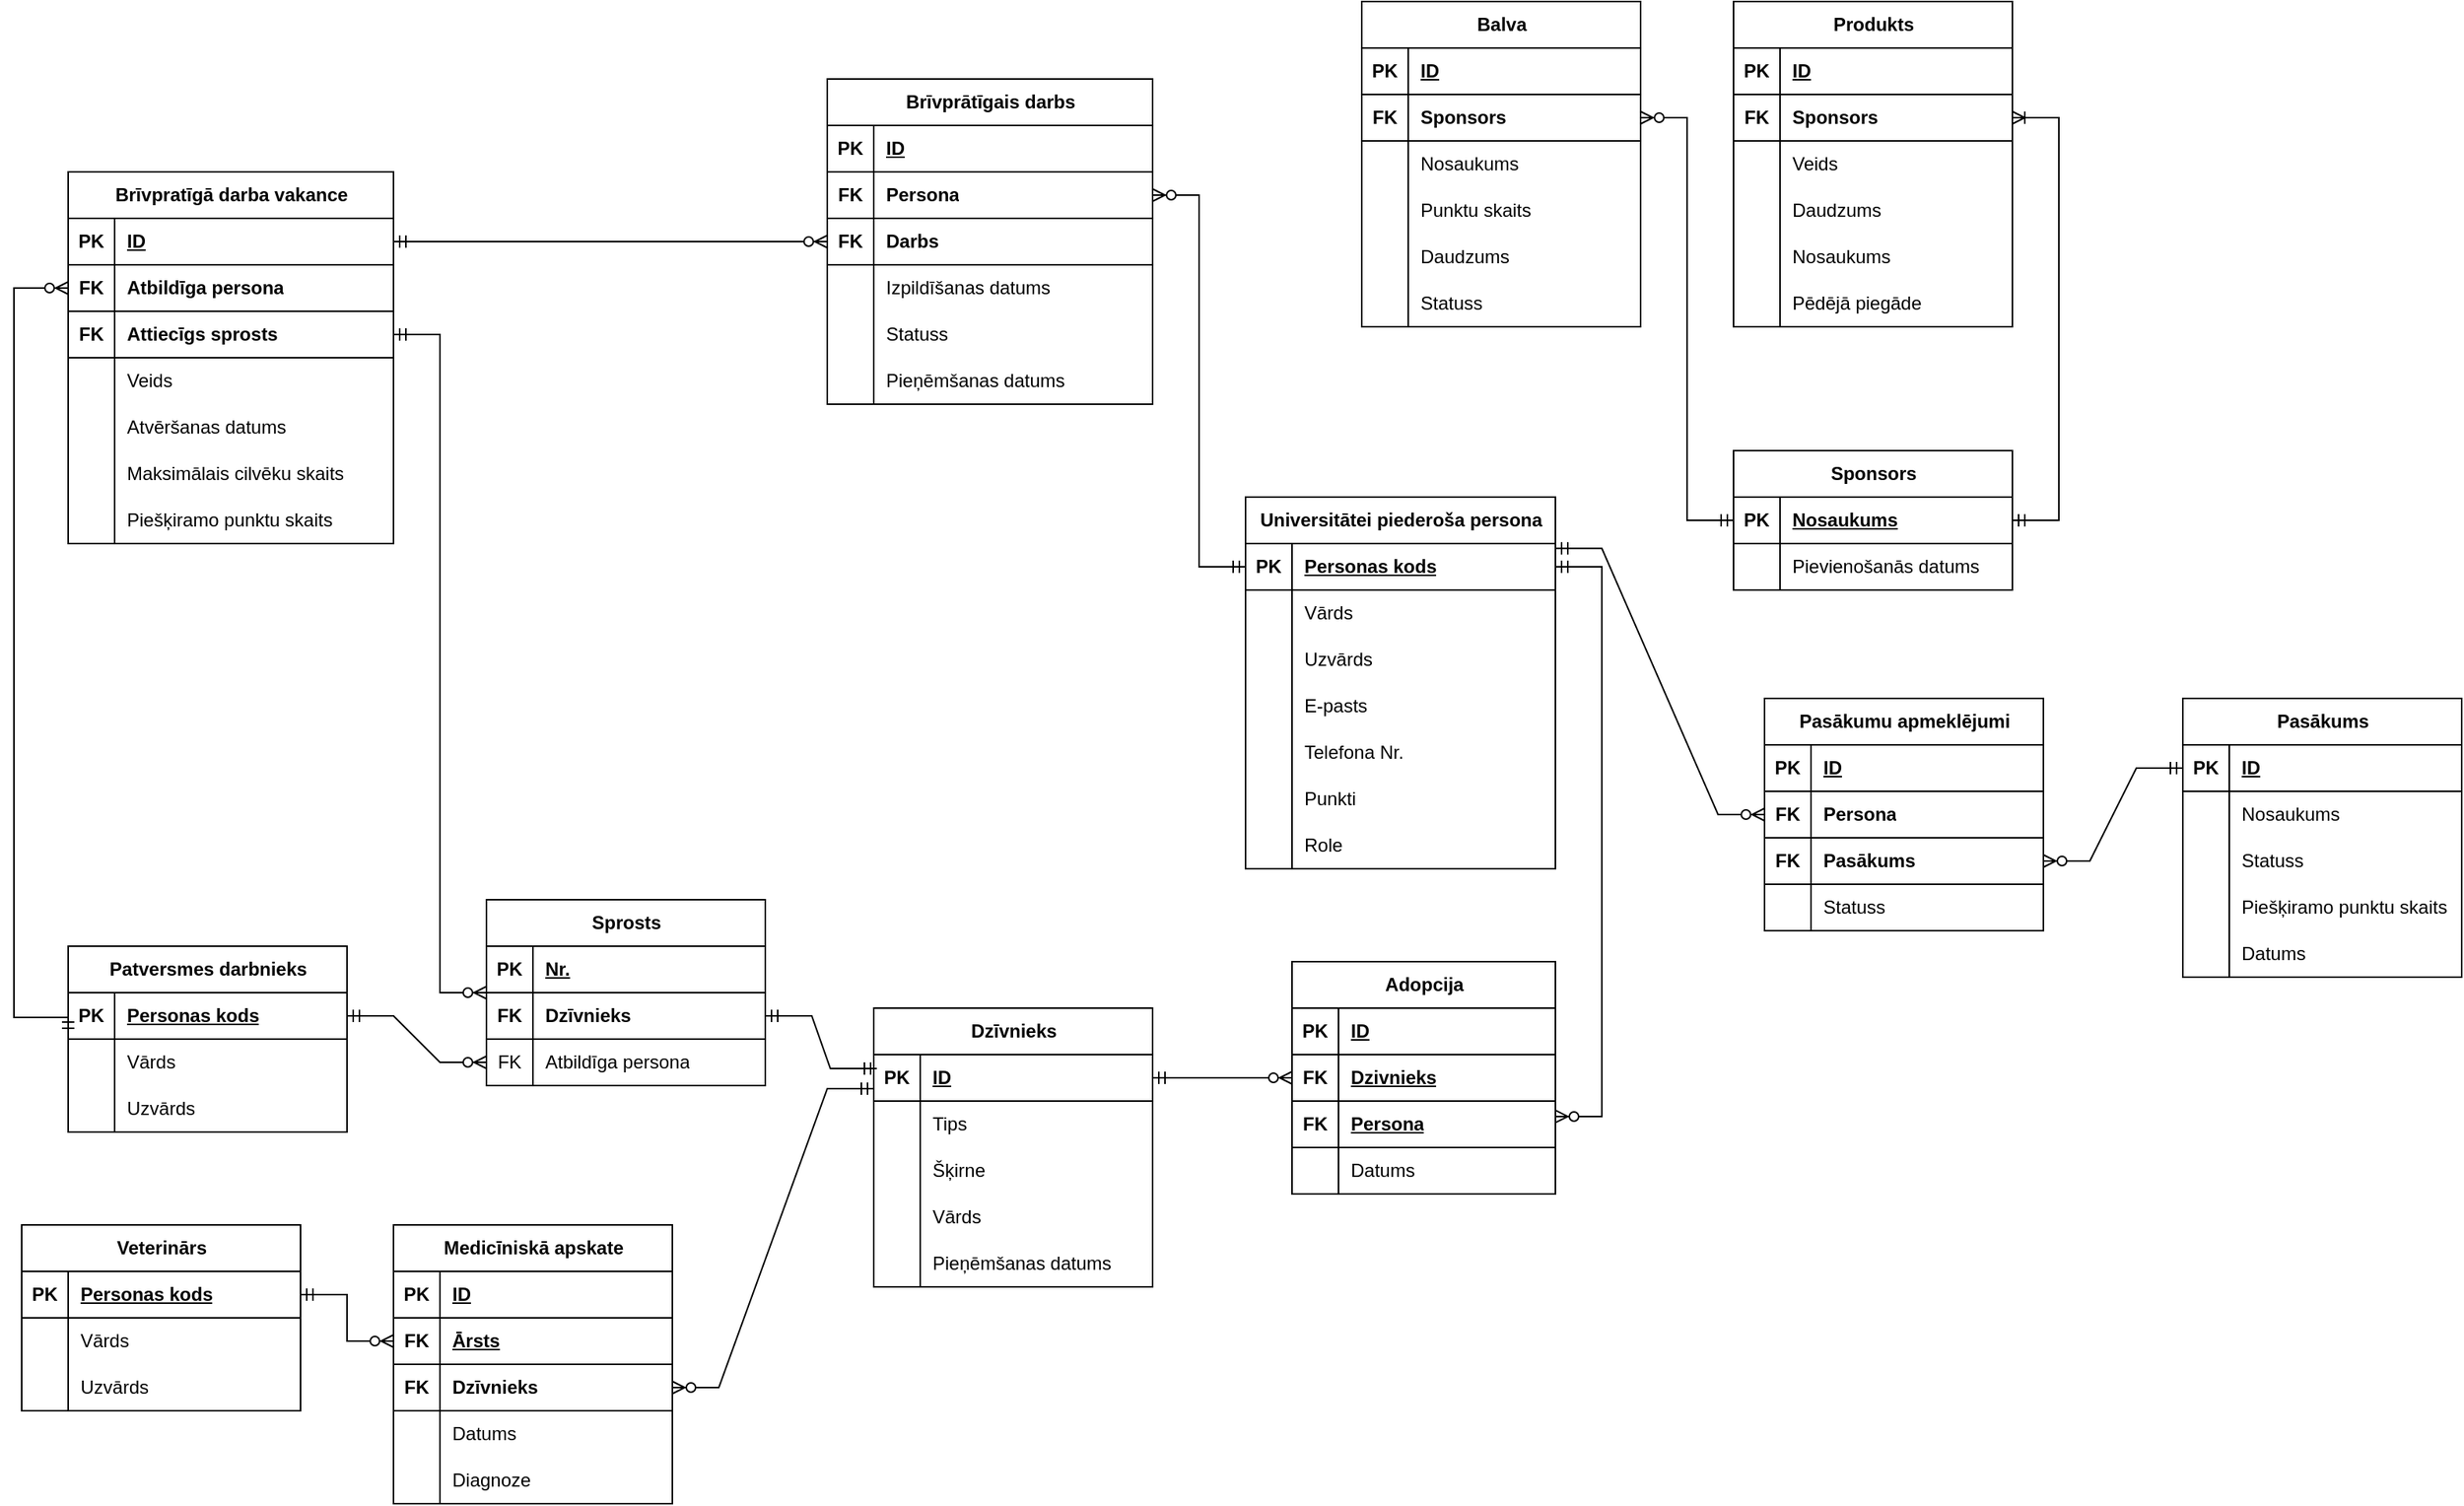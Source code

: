 <mxfile version="24.2.3" type="github">
  <diagram name="Page-1" id="AJbsbaskFUhs7oxrGESm">
    <mxGraphModel dx="2435" dy="958" grid="1" gridSize="10" guides="1" tooltips="1" connect="1" arrows="1" fold="1" page="0" pageScale="1" pageWidth="850" pageHeight="1100" background="none" math="0" shadow="0">
      <root>
        <mxCell id="0" />
        <mxCell id="1" parent="0" />
        <mxCell id="VZdFpwInUpa9Xdp0xTTS-14" value="Sponsors" style="shape=table;startSize=30;container=1;collapsible=1;childLayout=tableLayout;fixedRows=1;rowLines=0;fontStyle=1;align=center;resizeLast=1;html=1;" parent="1" vertex="1">
          <mxGeometry x="540" y="420" width="180" height="90" as="geometry" />
        </mxCell>
        <mxCell id="VZdFpwInUpa9Xdp0xTTS-15" value="" style="shape=tableRow;horizontal=0;startSize=0;swimlaneHead=0;swimlaneBody=0;fillColor=none;collapsible=0;dropTarget=0;points=[[0,0.5],[1,0.5]];portConstraint=eastwest;top=0;left=0;right=0;bottom=1;" parent="VZdFpwInUpa9Xdp0xTTS-14" vertex="1">
          <mxGeometry y="30" width="180" height="30" as="geometry" />
        </mxCell>
        <mxCell id="VZdFpwInUpa9Xdp0xTTS-16" value="PK" style="shape=partialRectangle;connectable=0;fillColor=none;top=0;left=0;bottom=0;right=0;fontStyle=1;overflow=hidden;whiteSpace=wrap;html=1;" parent="VZdFpwInUpa9Xdp0xTTS-15" vertex="1">
          <mxGeometry width="30" height="30" as="geometry">
            <mxRectangle width="30" height="30" as="alternateBounds" />
          </mxGeometry>
        </mxCell>
        <mxCell id="VZdFpwInUpa9Xdp0xTTS-17" value="Nosaukums" style="shape=partialRectangle;connectable=0;fillColor=none;top=0;left=0;bottom=0;right=0;align=left;spacingLeft=6;fontStyle=5;overflow=hidden;whiteSpace=wrap;html=1;" parent="VZdFpwInUpa9Xdp0xTTS-15" vertex="1">
          <mxGeometry x="30" width="150" height="30" as="geometry">
            <mxRectangle width="150" height="30" as="alternateBounds" />
          </mxGeometry>
        </mxCell>
        <mxCell id="VZdFpwInUpa9Xdp0xTTS-18" value="" style="shape=tableRow;horizontal=0;startSize=0;swimlaneHead=0;swimlaneBody=0;fillColor=none;collapsible=0;dropTarget=0;points=[[0,0.5],[1,0.5]];portConstraint=eastwest;top=0;left=0;right=0;bottom=0;" parent="VZdFpwInUpa9Xdp0xTTS-14" vertex="1">
          <mxGeometry y="60" width="180" height="30" as="geometry" />
        </mxCell>
        <mxCell id="VZdFpwInUpa9Xdp0xTTS-19" value="" style="shape=partialRectangle;connectable=0;fillColor=none;top=0;left=0;bottom=0;right=0;editable=1;overflow=hidden;whiteSpace=wrap;html=1;" parent="VZdFpwInUpa9Xdp0xTTS-18" vertex="1">
          <mxGeometry width="30" height="30" as="geometry">
            <mxRectangle width="30" height="30" as="alternateBounds" />
          </mxGeometry>
        </mxCell>
        <mxCell id="VZdFpwInUpa9Xdp0xTTS-20" value="Pievienošanās datums" style="shape=partialRectangle;connectable=0;fillColor=none;top=0;left=0;bottom=0;right=0;align=left;spacingLeft=6;overflow=hidden;whiteSpace=wrap;html=1;" parent="VZdFpwInUpa9Xdp0xTTS-18" vertex="1">
          <mxGeometry x="30" width="150" height="30" as="geometry">
            <mxRectangle width="150" height="30" as="alternateBounds" />
          </mxGeometry>
        </mxCell>
        <mxCell id="VZdFpwInUpa9Xdp0xTTS-28" value="Produkts" style="shape=table;startSize=30;container=1;collapsible=1;childLayout=tableLayout;fixedRows=1;rowLines=0;fontStyle=1;align=center;resizeLast=1;html=1;" parent="1" vertex="1">
          <mxGeometry x="540" y="130" width="180" height="210" as="geometry" />
        </mxCell>
        <mxCell id="VZdFpwInUpa9Xdp0xTTS-29" value="" style="shape=tableRow;horizontal=0;startSize=0;swimlaneHead=0;swimlaneBody=0;fillColor=none;collapsible=0;dropTarget=0;points=[[0,0.5],[1,0.5]];portConstraint=eastwest;top=0;left=0;right=0;bottom=1;" parent="VZdFpwInUpa9Xdp0xTTS-28" vertex="1">
          <mxGeometry y="30" width="180" height="30" as="geometry" />
        </mxCell>
        <mxCell id="VZdFpwInUpa9Xdp0xTTS-30" value="PK" style="shape=partialRectangle;connectable=0;fillColor=none;top=0;left=0;bottom=0;right=0;fontStyle=1;overflow=hidden;whiteSpace=wrap;html=1;" parent="VZdFpwInUpa9Xdp0xTTS-29" vertex="1">
          <mxGeometry width="30" height="30" as="geometry">
            <mxRectangle width="30" height="30" as="alternateBounds" />
          </mxGeometry>
        </mxCell>
        <mxCell id="VZdFpwInUpa9Xdp0xTTS-31" value="ID" style="shape=partialRectangle;connectable=0;fillColor=none;top=0;left=0;bottom=0;right=0;align=left;spacingLeft=6;fontStyle=5;overflow=hidden;whiteSpace=wrap;html=1;" parent="VZdFpwInUpa9Xdp0xTTS-29" vertex="1">
          <mxGeometry x="30" width="150" height="30" as="geometry">
            <mxRectangle width="150" height="30" as="alternateBounds" />
          </mxGeometry>
        </mxCell>
        <mxCell id="VZdFpwInUpa9Xdp0xTTS-54" value="" style="shape=tableRow;horizontal=0;startSize=0;swimlaneHead=0;swimlaneBody=0;fillColor=none;collapsible=0;dropTarget=0;points=[[0,0.5],[1,0.5]];portConstraint=eastwest;top=0;left=0;right=0;bottom=1;" parent="VZdFpwInUpa9Xdp0xTTS-28" vertex="1">
          <mxGeometry y="60" width="180" height="30" as="geometry" />
        </mxCell>
        <mxCell id="VZdFpwInUpa9Xdp0xTTS-55" value="FK" style="shape=partialRectangle;connectable=0;fillColor=none;top=0;left=0;bottom=0;right=0;fontStyle=1;overflow=hidden;whiteSpace=wrap;html=1;" parent="VZdFpwInUpa9Xdp0xTTS-54" vertex="1">
          <mxGeometry width="30" height="30" as="geometry">
            <mxRectangle width="30" height="30" as="alternateBounds" />
          </mxGeometry>
        </mxCell>
        <mxCell id="VZdFpwInUpa9Xdp0xTTS-56" value="Sponsors" style="shape=partialRectangle;connectable=0;fillColor=none;top=0;left=0;bottom=0;right=0;align=left;spacingLeft=6;fontStyle=1;overflow=hidden;whiteSpace=wrap;html=1;" parent="VZdFpwInUpa9Xdp0xTTS-54" vertex="1">
          <mxGeometry x="30" width="150" height="30" as="geometry">
            <mxRectangle width="150" height="30" as="alternateBounds" />
          </mxGeometry>
        </mxCell>
        <mxCell id="VZdFpwInUpa9Xdp0xTTS-32" value="" style="shape=tableRow;horizontal=0;startSize=0;swimlaneHead=0;swimlaneBody=0;fillColor=none;collapsible=0;dropTarget=0;points=[[0,0.5],[1,0.5]];portConstraint=eastwest;top=0;left=0;right=0;bottom=0;" parent="VZdFpwInUpa9Xdp0xTTS-28" vertex="1">
          <mxGeometry y="90" width="180" height="30" as="geometry" />
        </mxCell>
        <mxCell id="VZdFpwInUpa9Xdp0xTTS-33" value="" style="shape=partialRectangle;connectable=0;fillColor=none;top=0;left=0;bottom=0;right=0;editable=1;overflow=hidden;whiteSpace=wrap;html=1;" parent="VZdFpwInUpa9Xdp0xTTS-32" vertex="1">
          <mxGeometry width="30" height="30" as="geometry">
            <mxRectangle width="30" height="30" as="alternateBounds" />
          </mxGeometry>
        </mxCell>
        <mxCell id="VZdFpwInUpa9Xdp0xTTS-34" value="&lt;div&gt;Veids&lt;span style=&quot;white-space: pre;&quot;&gt;&#x9;&lt;/span&gt;&lt;/div&gt;" style="shape=partialRectangle;connectable=0;fillColor=none;top=0;left=0;bottom=0;right=0;align=left;spacingLeft=6;overflow=hidden;whiteSpace=wrap;html=1;" parent="VZdFpwInUpa9Xdp0xTTS-32" vertex="1">
          <mxGeometry x="30" width="150" height="30" as="geometry">
            <mxRectangle width="150" height="30" as="alternateBounds" />
          </mxGeometry>
        </mxCell>
        <mxCell id="VZdFpwInUpa9Xdp0xTTS-35" value="" style="shape=tableRow;horizontal=0;startSize=0;swimlaneHead=0;swimlaneBody=0;fillColor=none;collapsible=0;dropTarget=0;points=[[0,0.5],[1,0.5]];portConstraint=eastwest;top=0;left=0;right=0;bottom=0;" parent="VZdFpwInUpa9Xdp0xTTS-28" vertex="1">
          <mxGeometry y="120" width="180" height="30" as="geometry" />
        </mxCell>
        <mxCell id="VZdFpwInUpa9Xdp0xTTS-36" value="" style="shape=partialRectangle;connectable=0;fillColor=none;top=0;left=0;bottom=0;right=0;editable=1;overflow=hidden;whiteSpace=wrap;html=1;" parent="VZdFpwInUpa9Xdp0xTTS-35" vertex="1">
          <mxGeometry width="30" height="30" as="geometry">
            <mxRectangle width="30" height="30" as="alternateBounds" />
          </mxGeometry>
        </mxCell>
        <mxCell id="VZdFpwInUpa9Xdp0xTTS-37" value="Daudzums&lt;span style=&quot;white-space: pre;&quot;&gt;&#x9;&lt;/span&gt;" style="shape=partialRectangle;connectable=0;fillColor=none;top=0;left=0;bottom=0;right=0;align=left;spacingLeft=6;overflow=hidden;whiteSpace=wrap;html=1;" parent="VZdFpwInUpa9Xdp0xTTS-35" vertex="1">
          <mxGeometry x="30" width="150" height="30" as="geometry">
            <mxRectangle width="150" height="30" as="alternateBounds" />
          </mxGeometry>
        </mxCell>
        <mxCell id="VZdFpwInUpa9Xdp0xTTS-38" value="" style="shape=tableRow;horizontal=0;startSize=0;swimlaneHead=0;swimlaneBody=0;fillColor=none;collapsible=0;dropTarget=0;points=[[0,0.5],[1,0.5]];portConstraint=eastwest;top=0;left=0;right=0;bottom=0;" parent="VZdFpwInUpa9Xdp0xTTS-28" vertex="1">
          <mxGeometry y="150" width="180" height="30" as="geometry" />
        </mxCell>
        <mxCell id="VZdFpwInUpa9Xdp0xTTS-39" value="" style="shape=partialRectangle;connectable=0;fillColor=none;top=0;left=0;bottom=0;right=0;editable=1;overflow=hidden;whiteSpace=wrap;html=1;" parent="VZdFpwInUpa9Xdp0xTTS-38" vertex="1">
          <mxGeometry width="30" height="30" as="geometry">
            <mxRectangle width="30" height="30" as="alternateBounds" />
          </mxGeometry>
        </mxCell>
        <mxCell id="VZdFpwInUpa9Xdp0xTTS-40" value="Nosaukums" style="shape=partialRectangle;connectable=0;fillColor=none;top=0;left=0;bottom=0;right=0;align=left;spacingLeft=6;overflow=hidden;whiteSpace=wrap;html=1;" parent="VZdFpwInUpa9Xdp0xTTS-38" vertex="1">
          <mxGeometry x="30" width="150" height="30" as="geometry">
            <mxRectangle width="150" height="30" as="alternateBounds" />
          </mxGeometry>
        </mxCell>
        <mxCell id="VZdFpwInUpa9Xdp0xTTS-57" value="" style="shape=tableRow;horizontal=0;startSize=0;swimlaneHead=0;swimlaneBody=0;fillColor=none;collapsible=0;dropTarget=0;points=[[0,0.5],[1,0.5]];portConstraint=eastwest;top=0;left=0;right=0;bottom=0;" parent="VZdFpwInUpa9Xdp0xTTS-28" vertex="1">
          <mxGeometry y="180" width="180" height="30" as="geometry" />
        </mxCell>
        <mxCell id="VZdFpwInUpa9Xdp0xTTS-58" value="" style="shape=partialRectangle;connectable=0;fillColor=none;top=0;left=0;bottom=0;right=0;editable=1;overflow=hidden;whiteSpace=wrap;html=1;" parent="VZdFpwInUpa9Xdp0xTTS-57" vertex="1">
          <mxGeometry width="30" height="30" as="geometry">
            <mxRectangle width="30" height="30" as="alternateBounds" />
          </mxGeometry>
        </mxCell>
        <mxCell id="VZdFpwInUpa9Xdp0xTTS-59" value="Pēdējā piegāde" style="shape=partialRectangle;connectable=0;fillColor=none;top=0;left=0;bottom=0;right=0;align=left;spacingLeft=6;overflow=hidden;whiteSpace=wrap;html=1;" parent="VZdFpwInUpa9Xdp0xTTS-57" vertex="1">
          <mxGeometry x="30" width="150" height="30" as="geometry">
            <mxRectangle width="150" height="30" as="alternateBounds" />
          </mxGeometry>
        </mxCell>
        <mxCell id="VZdFpwInUpa9Xdp0xTTS-60" value="Balva" style="shape=table;startSize=30;container=1;collapsible=1;childLayout=tableLayout;fixedRows=1;rowLines=0;fontStyle=1;align=center;resizeLast=1;html=1;" parent="1" vertex="1">
          <mxGeometry x="300" y="130" width="180" height="210" as="geometry">
            <mxRectangle x="270" y="120" width="70" height="30" as="alternateBounds" />
          </mxGeometry>
        </mxCell>
        <mxCell id="VZdFpwInUpa9Xdp0xTTS-61" value="" style="shape=tableRow;horizontal=0;startSize=0;swimlaneHead=0;swimlaneBody=0;fillColor=none;collapsible=0;dropTarget=0;points=[[0,0.5],[1,0.5]];portConstraint=eastwest;top=0;left=0;right=0;bottom=1;" parent="VZdFpwInUpa9Xdp0xTTS-60" vertex="1">
          <mxGeometry y="30" width="180" height="30" as="geometry" />
        </mxCell>
        <mxCell id="VZdFpwInUpa9Xdp0xTTS-62" value="PK" style="shape=partialRectangle;connectable=0;fillColor=none;top=0;left=0;bottom=0;right=0;fontStyle=1;overflow=hidden;whiteSpace=wrap;html=1;" parent="VZdFpwInUpa9Xdp0xTTS-61" vertex="1">
          <mxGeometry width="30" height="30" as="geometry">
            <mxRectangle width="30" height="30" as="alternateBounds" />
          </mxGeometry>
        </mxCell>
        <mxCell id="VZdFpwInUpa9Xdp0xTTS-63" value="ID" style="shape=partialRectangle;connectable=0;fillColor=none;top=0;left=0;bottom=0;right=0;align=left;spacingLeft=6;fontStyle=5;overflow=hidden;whiteSpace=wrap;html=1;" parent="VZdFpwInUpa9Xdp0xTTS-61" vertex="1">
          <mxGeometry x="30" width="150" height="30" as="geometry">
            <mxRectangle width="150" height="30" as="alternateBounds" />
          </mxGeometry>
        </mxCell>
        <mxCell id="VZdFpwInUpa9Xdp0xTTS-76" value="" style="shape=tableRow;horizontal=0;startSize=0;swimlaneHead=0;swimlaneBody=0;fillColor=none;collapsible=0;dropTarget=0;points=[[0,0.5],[1,0.5]];portConstraint=eastwest;top=0;left=0;right=0;bottom=1;" parent="VZdFpwInUpa9Xdp0xTTS-60" vertex="1">
          <mxGeometry y="60" width="180" height="30" as="geometry" />
        </mxCell>
        <mxCell id="VZdFpwInUpa9Xdp0xTTS-77" value="FK" style="shape=partialRectangle;connectable=0;fillColor=none;top=0;left=0;bottom=0;right=0;fontStyle=1;overflow=hidden;whiteSpace=wrap;html=1;" parent="VZdFpwInUpa9Xdp0xTTS-76" vertex="1">
          <mxGeometry width="30" height="30" as="geometry">
            <mxRectangle width="30" height="30" as="alternateBounds" />
          </mxGeometry>
        </mxCell>
        <mxCell id="VZdFpwInUpa9Xdp0xTTS-78" value="Sponsors" style="shape=partialRectangle;connectable=0;fillColor=none;top=0;left=0;bottom=0;right=0;align=left;spacingLeft=6;fontStyle=1;overflow=hidden;whiteSpace=wrap;html=1;" parent="VZdFpwInUpa9Xdp0xTTS-76" vertex="1">
          <mxGeometry x="30" width="150" height="30" as="geometry">
            <mxRectangle width="150" height="30" as="alternateBounds" />
          </mxGeometry>
        </mxCell>
        <mxCell id="VZdFpwInUpa9Xdp0xTTS-64" value="" style="shape=tableRow;horizontal=0;startSize=0;swimlaneHead=0;swimlaneBody=0;fillColor=none;collapsible=0;dropTarget=0;points=[[0,0.5],[1,0.5]];portConstraint=eastwest;top=0;left=0;right=0;bottom=0;" parent="VZdFpwInUpa9Xdp0xTTS-60" vertex="1">
          <mxGeometry y="90" width="180" height="30" as="geometry" />
        </mxCell>
        <mxCell id="VZdFpwInUpa9Xdp0xTTS-65" value="" style="shape=partialRectangle;connectable=0;fillColor=none;top=0;left=0;bottom=0;right=0;editable=1;overflow=hidden;whiteSpace=wrap;html=1;" parent="VZdFpwInUpa9Xdp0xTTS-64" vertex="1">
          <mxGeometry width="30" height="30" as="geometry">
            <mxRectangle width="30" height="30" as="alternateBounds" />
          </mxGeometry>
        </mxCell>
        <mxCell id="VZdFpwInUpa9Xdp0xTTS-66" value="Nosaukums" style="shape=partialRectangle;connectable=0;fillColor=none;top=0;left=0;bottom=0;right=0;align=left;spacingLeft=6;overflow=hidden;whiteSpace=wrap;html=1;" parent="VZdFpwInUpa9Xdp0xTTS-64" vertex="1">
          <mxGeometry x="30" width="150" height="30" as="geometry">
            <mxRectangle width="150" height="30" as="alternateBounds" />
          </mxGeometry>
        </mxCell>
        <mxCell id="VZdFpwInUpa9Xdp0xTTS-67" value="" style="shape=tableRow;horizontal=0;startSize=0;swimlaneHead=0;swimlaneBody=0;fillColor=none;collapsible=0;dropTarget=0;points=[[0,0.5],[1,0.5]];portConstraint=eastwest;top=0;left=0;right=0;bottom=0;" parent="VZdFpwInUpa9Xdp0xTTS-60" vertex="1">
          <mxGeometry y="120" width="180" height="30" as="geometry" />
        </mxCell>
        <mxCell id="VZdFpwInUpa9Xdp0xTTS-68" value="" style="shape=partialRectangle;connectable=0;fillColor=none;top=0;left=0;bottom=0;right=0;editable=1;overflow=hidden;whiteSpace=wrap;html=1;" parent="VZdFpwInUpa9Xdp0xTTS-67" vertex="1">
          <mxGeometry width="30" height="30" as="geometry">
            <mxRectangle width="30" height="30" as="alternateBounds" />
          </mxGeometry>
        </mxCell>
        <mxCell id="VZdFpwInUpa9Xdp0xTTS-69" value="Punktu skaits" style="shape=partialRectangle;connectable=0;fillColor=none;top=0;left=0;bottom=0;right=0;align=left;spacingLeft=6;overflow=hidden;whiteSpace=wrap;html=1;" parent="VZdFpwInUpa9Xdp0xTTS-67" vertex="1">
          <mxGeometry x="30" width="150" height="30" as="geometry">
            <mxRectangle width="150" height="30" as="alternateBounds" />
          </mxGeometry>
        </mxCell>
        <mxCell id="VZdFpwInUpa9Xdp0xTTS-70" value="" style="shape=tableRow;horizontal=0;startSize=0;swimlaneHead=0;swimlaneBody=0;fillColor=none;collapsible=0;dropTarget=0;points=[[0,0.5],[1,0.5]];portConstraint=eastwest;top=0;left=0;right=0;bottom=0;" parent="VZdFpwInUpa9Xdp0xTTS-60" vertex="1">
          <mxGeometry y="150" width="180" height="30" as="geometry" />
        </mxCell>
        <mxCell id="VZdFpwInUpa9Xdp0xTTS-71" value="" style="shape=partialRectangle;connectable=0;fillColor=none;top=0;left=0;bottom=0;right=0;editable=1;overflow=hidden;whiteSpace=wrap;html=1;" parent="VZdFpwInUpa9Xdp0xTTS-70" vertex="1">
          <mxGeometry width="30" height="30" as="geometry">
            <mxRectangle width="30" height="30" as="alternateBounds" />
          </mxGeometry>
        </mxCell>
        <mxCell id="VZdFpwInUpa9Xdp0xTTS-72" value="Daudzums" style="shape=partialRectangle;connectable=0;fillColor=none;top=0;left=0;bottom=0;right=0;align=left;spacingLeft=6;overflow=hidden;whiteSpace=wrap;html=1;" parent="VZdFpwInUpa9Xdp0xTTS-70" vertex="1">
          <mxGeometry x="30" width="150" height="30" as="geometry">
            <mxRectangle width="150" height="30" as="alternateBounds" />
          </mxGeometry>
        </mxCell>
        <mxCell id="6d8lYK44VZsrm10MrMkw-35" value="" style="shape=tableRow;horizontal=0;startSize=0;swimlaneHead=0;swimlaneBody=0;fillColor=none;collapsible=0;dropTarget=0;points=[[0,0.5],[1,0.5]];portConstraint=eastwest;top=0;left=0;right=0;bottom=0;" vertex="1" parent="VZdFpwInUpa9Xdp0xTTS-60">
          <mxGeometry y="180" width="180" height="30" as="geometry" />
        </mxCell>
        <mxCell id="6d8lYK44VZsrm10MrMkw-36" value="" style="shape=partialRectangle;connectable=0;fillColor=none;top=0;left=0;bottom=0;right=0;editable=1;overflow=hidden;whiteSpace=wrap;html=1;" vertex="1" parent="6d8lYK44VZsrm10MrMkw-35">
          <mxGeometry width="30" height="30" as="geometry">
            <mxRectangle width="30" height="30" as="alternateBounds" />
          </mxGeometry>
        </mxCell>
        <mxCell id="6d8lYK44VZsrm10MrMkw-37" value="Statuss" style="shape=partialRectangle;connectable=0;fillColor=none;top=0;left=0;bottom=0;right=0;align=left;spacingLeft=6;overflow=hidden;whiteSpace=wrap;html=1;" vertex="1" parent="6d8lYK44VZsrm10MrMkw-35">
          <mxGeometry x="30" width="150" height="30" as="geometry">
            <mxRectangle width="150" height="30" as="alternateBounds" />
          </mxGeometry>
        </mxCell>
        <mxCell id="VZdFpwInUpa9Xdp0xTTS-79" value="Veterinārs" style="shape=table;startSize=30;container=1;collapsible=1;childLayout=tableLayout;fixedRows=1;rowLines=0;fontStyle=1;align=center;resizeLast=1;html=1;" parent="1" vertex="1">
          <mxGeometry x="-565" y="920" width="180" height="120" as="geometry" />
        </mxCell>
        <mxCell id="VZdFpwInUpa9Xdp0xTTS-80" value="" style="shape=tableRow;horizontal=0;startSize=0;swimlaneHead=0;swimlaneBody=0;fillColor=none;collapsible=0;dropTarget=0;points=[[0,0.5],[1,0.5]];portConstraint=eastwest;top=0;left=0;right=0;bottom=1;" parent="VZdFpwInUpa9Xdp0xTTS-79" vertex="1">
          <mxGeometry y="30" width="180" height="30" as="geometry" />
        </mxCell>
        <mxCell id="VZdFpwInUpa9Xdp0xTTS-81" value="PK" style="shape=partialRectangle;connectable=0;fillColor=none;top=0;left=0;bottom=0;right=0;fontStyle=1;overflow=hidden;whiteSpace=wrap;html=1;" parent="VZdFpwInUpa9Xdp0xTTS-80" vertex="1">
          <mxGeometry width="30" height="30" as="geometry">
            <mxRectangle width="30" height="30" as="alternateBounds" />
          </mxGeometry>
        </mxCell>
        <mxCell id="VZdFpwInUpa9Xdp0xTTS-82" value="Personas kods" style="shape=partialRectangle;connectable=0;fillColor=none;top=0;left=0;bottom=0;right=0;align=left;spacingLeft=6;fontStyle=5;overflow=hidden;whiteSpace=wrap;html=1;" parent="VZdFpwInUpa9Xdp0xTTS-80" vertex="1">
          <mxGeometry x="30" width="150" height="30" as="geometry">
            <mxRectangle width="150" height="30" as="alternateBounds" />
          </mxGeometry>
        </mxCell>
        <mxCell id="VZdFpwInUpa9Xdp0xTTS-83" value="" style="shape=tableRow;horizontal=0;startSize=0;swimlaneHead=0;swimlaneBody=0;fillColor=none;collapsible=0;dropTarget=0;points=[[0,0.5],[1,0.5]];portConstraint=eastwest;top=0;left=0;right=0;bottom=0;" parent="VZdFpwInUpa9Xdp0xTTS-79" vertex="1">
          <mxGeometry y="60" width="180" height="30" as="geometry" />
        </mxCell>
        <mxCell id="VZdFpwInUpa9Xdp0xTTS-84" value="" style="shape=partialRectangle;connectable=0;fillColor=none;top=0;left=0;bottom=0;right=0;editable=1;overflow=hidden;whiteSpace=wrap;html=1;" parent="VZdFpwInUpa9Xdp0xTTS-83" vertex="1">
          <mxGeometry width="30" height="30" as="geometry">
            <mxRectangle width="30" height="30" as="alternateBounds" />
          </mxGeometry>
        </mxCell>
        <mxCell id="VZdFpwInUpa9Xdp0xTTS-85" value="Vārds&lt;span style=&quot;white-space: pre;&quot;&gt;&#x9;&lt;/span&gt;" style="shape=partialRectangle;connectable=0;fillColor=none;top=0;left=0;bottom=0;right=0;align=left;spacingLeft=6;overflow=hidden;whiteSpace=wrap;html=1;" parent="VZdFpwInUpa9Xdp0xTTS-83" vertex="1">
          <mxGeometry x="30" width="150" height="30" as="geometry">
            <mxRectangle width="150" height="30" as="alternateBounds" />
          </mxGeometry>
        </mxCell>
        <mxCell id="VZdFpwInUpa9Xdp0xTTS-86" value="" style="shape=tableRow;horizontal=0;startSize=0;swimlaneHead=0;swimlaneBody=0;fillColor=none;collapsible=0;dropTarget=0;points=[[0,0.5],[1,0.5]];portConstraint=eastwest;top=0;left=0;right=0;bottom=0;" parent="VZdFpwInUpa9Xdp0xTTS-79" vertex="1">
          <mxGeometry y="90" width="180" height="30" as="geometry" />
        </mxCell>
        <mxCell id="VZdFpwInUpa9Xdp0xTTS-87" value="" style="shape=partialRectangle;connectable=0;fillColor=none;top=0;left=0;bottom=0;right=0;editable=1;overflow=hidden;whiteSpace=wrap;html=1;" parent="VZdFpwInUpa9Xdp0xTTS-86" vertex="1">
          <mxGeometry width="30" height="30" as="geometry">
            <mxRectangle width="30" height="30" as="alternateBounds" />
          </mxGeometry>
        </mxCell>
        <mxCell id="VZdFpwInUpa9Xdp0xTTS-88" value="Uzvārds" style="shape=partialRectangle;connectable=0;fillColor=none;top=0;left=0;bottom=0;right=0;align=left;spacingLeft=6;overflow=hidden;whiteSpace=wrap;html=1;" parent="VZdFpwInUpa9Xdp0xTTS-86" vertex="1">
          <mxGeometry x="30" width="150" height="30" as="geometry">
            <mxRectangle width="150" height="30" as="alternateBounds" />
          </mxGeometry>
        </mxCell>
        <mxCell id="VZdFpwInUpa9Xdp0xTTS-92" value="Medicīniskā apskate" style="shape=table;startSize=30;container=1;collapsible=1;childLayout=tableLayout;fixedRows=1;rowLines=0;fontStyle=1;align=center;resizeLast=1;html=1;" parent="1" vertex="1">
          <mxGeometry x="-325" y="920" width="180" height="180" as="geometry" />
        </mxCell>
        <mxCell id="6d8lYK44VZsrm10MrMkw-23" value="" style="shape=tableRow;horizontal=0;startSize=0;swimlaneHead=0;swimlaneBody=0;fillColor=none;collapsible=0;dropTarget=0;points=[[0,0.5],[1,0.5]];portConstraint=eastwest;top=0;left=0;right=0;bottom=1;" vertex="1" parent="VZdFpwInUpa9Xdp0xTTS-92">
          <mxGeometry y="30" width="180" height="30" as="geometry" />
        </mxCell>
        <mxCell id="6d8lYK44VZsrm10MrMkw-24" value="PK" style="shape=partialRectangle;connectable=0;fillColor=none;top=0;left=0;bottom=0;right=0;fontStyle=1;overflow=hidden;whiteSpace=wrap;html=1;" vertex="1" parent="6d8lYK44VZsrm10MrMkw-23">
          <mxGeometry width="30" height="30" as="geometry">
            <mxRectangle width="30" height="30" as="alternateBounds" />
          </mxGeometry>
        </mxCell>
        <mxCell id="6d8lYK44VZsrm10MrMkw-25" value="ID" style="shape=partialRectangle;connectable=0;fillColor=none;top=0;left=0;bottom=0;right=0;align=left;spacingLeft=6;fontStyle=5;overflow=hidden;whiteSpace=wrap;html=1;" vertex="1" parent="6d8lYK44VZsrm10MrMkw-23">
          <mxGeometry x="30" width="150" height="30" as="geometry">
            <mxRectangle width="150" height="30" as="alternateBounds" />
          </mxGeometry>
        </mxCell>
        <mxCell id="VZdFpwInUpa9Xdp0xTTS-105" value="" style="shape=tableRow;horizontal=0;startSize=0;swimlaneHead=0;swimlaneBody=0;fillColor=none;collapsible=0;dropTarget=0;points=[[0,0.5],[1,0.5]];portConstraint=eastwest;top=0;left=0;right=0;bottom=1;" parent="VZdFpwInUpa9Xdp0xTTS-92" vertex="1">
          <mxGeometry y="60" width="180" height="30" as="geometry" />
        </mxCell>
        <mxCell id="VZdFpwInUpa9Xdp0xTTS-106" value="FK" style="shape=partialRectangle;connectable=0;fillColor=none;top=0;left=0;bottom=0;right=0;fontStyle=1;overflow=hidden;whiteSpace=wrap;html=1;" parent="VZdFpwInUpa9Xdp0xTTS-105" vertex="1">
          <mxGeometry width="30" height="30" as="geometry">
            <mxRectangle width="30" height="30" as="alternateBounds" />
          </mxGeometry>
        </mxCell>
        <mxCell id="VZdFpwInUpa9Xdp0xTTS-107" value="Ārsts" style="shape=partialRectangle;connectable=0;fillColor=none;top=0;left=0;bottom=0;right=0;align=left;spacingLeft=6;fontStyle=5;overflow=hidden;whiteSpace=wrap;html=1;" parent="VZdFpwInUpa9Xdp0xTTS-105" vertex="1">
          <mxGeometry x="30" width="150" height="30" as="geometry">
            <mxRectangle width="150" height="30" as="alternateBounds" />
          </mxGeometry>
        </mxCell>
        <mxCell id="VZdFpwInUpa9Xdp0xTTS-93" value="" style="shape=tableRow;horizontal=0;startSize=0;swimlaneHead=0;swimlaneBody=0;fillColor=none;collapsible=0;dropTarget=0;points=[[0,0.5],[1,0.5]];portConstraint=eastwest;top=0;left=0;right=0;bottom=1;" parent="VZdFpwInUpa9Xdp0xTTS-92" vertex="1">
          <mxGeometry y="90" width="180" height="30" as="geometry" />
        </mxCell>
        <mxCell id="VZdFpwInUpa9Xdp0xTTS-94" value="FK" style="shape=partialRectangle;connectable=0;fillColor=none;top=0;left=0;bottom=0;right=0;fontStyle=1;overflow=hidden;whiteSpace=wrap;html=1;" parent="VZdFpwInUpa9Xdp0xTTS-93" vertex="1">
          <mxGeometry width="30" height="30" as="geometry">
            <mxRectangle width="30" height="30" as="alternateBounds" />
          </mxGeometry>
        </mxCell>
        <mxCell id="VZdFpwInUpa9Xdp0xTTS-95" value="Dzīvnieks" style="shape=partialRectangle;connectable=0;fillColor=none;top=0;left=0;bottom=0;right=0;align=left;spacingLeft=6;fontStyle=1;overflow=hidden;whiteSpace=wrap;html=1;" parent="VZdFpwInUpa9Xdp0xTTS-93" vertex="1">
          <mxGeometry x="30" width="150" height="30" as="geometry">
            <mxRectangle width="150" height="30" as="alternateBounds" />
          </mxGeometry>
        </mxCell>
        <mxCell id="VZdFpwInUpa9Xdp0xTTS-96" value="" style="shape=tableRow;horizontal=0;startSize=0;swimlaneHead=0;swimlaneBody=0;fillColor=none;collapsible=0;dropTarget=0;points=[[0,0.5],[1,0.5]];portConstraint=eastwest;top=0;left=0;right=0;bottom=0;" parent="VZdFpwInUpa9Xdp0xTTS-92" vertex="1">
          <mxGeometry y="120" width="180" height="30" as="geometry" />
        </mxCell>
        <mxCell id="VZdFpwInUpa9Xdp0xTTS-97" value="" style="shape=partialRectangle;connectable=0;fillColor=none;top=0;left=0;bottom=0;right=0;editable=1;overflow=hidden;whiteSpace=wrap;html=1;" parent="VZdFpwInUpa9Xdp0xTTS-96" vertex="1">
          <mxGeometry width="30" height="30" as="geometry">
            <mxRectangle width="30" height="30" as="alternateBounds" />
          </mxGeometry>
        </mxCell>
        <mxCell id="VZdFpwInUpa9Xdp0xTTS-98" value="Datums&lt;span style=&quot;white-space: pre;&quot;&gt;&#x9;&lt;/span&gt;" style="shape=partialRectangle;connectable=0;fillColor=none;top=0;left=0;bottom=0;right=0;align=left;spacingLeft=6;overflow=hidden;whiteSpace=wrap;html=1;" parent="VZdFpwInUpa9Xdp0xTTS-96" vertex="1">
          <mxGeometry x="30" width="150" height="30" as="geometry">
            <mxRectangle width="150" height="30" as="alternateBounds" />
          </mxGeometry>
        </mxCell>
        <mxCell id="VZdFpwInUpa9Xdp0xTTS-99" value="" style="shape=tableRow;horizontal=0;startSize=0;swimlaneHead=0;swimlaneBody=0;fillColor=none;collapsible=0;dropTarget=0;points=[[0,0.5],[1,0.5]];portConstraint=eastwest;top=0;left=0;right=0;bottom=0;" parent="VZdFpwInUpa9Xdp0xTTS-92" vertex="1">
          <mxGeometry y="150" width="180" height="30" as="geometry" />
        </mxCell>
        <mxCell id="VZdFpwInUpa9Xdp0xTTS-100" value="" style="shape=partialRectangle;connectable=0;fillColor=none;top=0;left=0;bottom=0;right=0;editable=1;overflow=hidden;whiteSpace=wrap;html=1;" parent="VZdFpwInUpa9Xdp0xTTS-99" vertex="1">
          <mxGeometry width="30" height="30" as="geometry">
            <mxRectangle width="30" height="30" as="alternateBounds" />
          </mxGeometry>
        </mxCell>
        <mxCell id="VZdFpwInUpa9Xdp0xTTS-101" value="Diagnoze" style="shape=partialRectangle;connectable=0;fillColor=none;top=0;left=0;bottom=0;right=0;align=left;spacingLeft=6;overflow=hidden;whiteSpace=wrap;html=1;" parent="VZdFpwInUpa9Xdp0xTTS-99" vertex="1">
          <mxGeometry x="30" width="150" height="30" as="geometry">
            <mxRectangle width="150" height="30" as="alternateBounds" />
          </mxGeometry>
        </mxCell>
        <mxCell id="VZdFpwInUpa9Xdp0xTTS-108" value="Dzīvnieks" style="shape=table;startSize=30;container=1;collapsible=1;childLayout=tableLayout;fixedRows=1;rowLines=0;fontStyle=1;align=center;resizeLast=1;html=1;" parent="1" vertex="1">
          <mxGeometry x="-15" y="780" width="180" height="180" as="geometry" />
        </mxCell>
        <mxCell id="VZdFpwInUpa9Xdp0xTTS-109" value="" style="shape=tableRow;horizontal=0;startSize=0;swimlaneHead=0;swimlaneBody=0;fillColor=none;collapsible=0;dropTarget=0;points=[[0,0.5],[1,0.5]];portConstraint=eastwest;top=0;left=0;right=0;bottom=1;" parent="VZdFpwInUpa9Xdp0xTTS-108" vertex="1">
          <mxGeometry y="30" width="180" height="30" as="geometry" />
        </mxCell>
        <mxCell id="VZdFpwInUpa9Xdp0xTTS-110" value="PK" style="shape=partialRectangle;connectable=0;fillColor=none;top=0;left=0;bottom=0;right=0;fontStyle=1;overflow=hidden;whiteSpace=wrap;html=1;" parent="VZdFpwInUpa9Xdp0xTTS-109" vertex="1">
          <mxGeometry width="30" height="30" as="geometry">
            <mxRectangle width="30" height="30" as="alternateBounds" />
          </mxGeometry>
        </mxCell>
        <mxCell id="VZdFpwInUpa9Xdp0xTTS-111" value="ID" style="shape=partialRectangle;connectable=0;fillColor=none;top=0;left=0;bottom=0;right=0;align=left;spacingLeft=6;fontStyle=5;overflow=hidden;whiteSpace=wrap;html=1;" parent="VZdFpwInUpa9Xdp0xTTS-109" vertex="1">
          <mxGeometry x="30" width="150" height="30" as="geometry">
            <mxRectangle width="150" height="30" as="alternateBounds" />
          </mxGeometry>
        </mxCell>
        <mxCell id="VZdFpwInUpa9Xdp0xTTS-112" value="" style="shape=tableRow;horizontal=0;startSize=0;swimlaneHead=0;swimlaneBody=0;fillColor=none;collapsible=0;dropTarget=0;points=[[0,0.5],[1,0.5]];portConstraint=eastwest;top=0;left=0;right=0;bottom=0;" parent="VZdFpwInUpa9Xdp0xTTS-108" vertex="1">
          <mxGeometry y="60" width="180" height="30" as="geometry" />
        </mxCell>
        <mxCell id="VZdFpwInUpa9Xdp0xTTS-113" value="" style="shape=partialRectangle;connectable=0;fillColor=none;top=0;left=0;bottom=0;right=0;editable=1;overflow=hidden;whiteSpace=wrap;html=1;" parent="VZdFpwInUpa9Xdp0xTTS-112" vertex="1">
          <mxGeometry width="30" height="30" as="geometry">
            <mxRectangle width="30" height="30" as="alternateBounds" />
          </mxGeometry>
        </mxCell>
        <mxCell id="VZdFpwInUpa9Xdp0xTTS-114" value="Tips" style="shape=partialRectangle;connectable=0;fillColor=none;top=0;left=0;bottom=0;right=0;align=left;spacingLeft=6;overflow=hidden;whiteSpace=wrap;html=1;" parent="VZdFpwInUpa9Xdp0xTTS-112" vertex="1">
          <mxGeometry x="30" width="150" height="30" as="geometry">
            <mxRectangle width="150" height="30" as="alternateBounds" />
          </mxGeometry>
        </mxCell>
        <mxCell id="VZdFpwInUpa9Xdp0xTTS-115" value="" style="shape=tableRow;horizontal=0;startSize=0;swimlaneHead=0;swimlaneBody=0;fillColor=none;collapsible=0;dropTarget=0;points=[[0,0.5],[1,0.5]];portConstraint=eastwest;top=0;left=0;right=0;bottom=0;" parent="VZdFpwInUpa9Xdp0xTTS-108" vertex="1">
          <mxGeometry y="90" width="180" height="30" as="geometry" />
        </mxCell>
        <mxCell id="VZdFpwInUpa9Xdp0xTTS-116" value="" style="shape=partialRectangle;connectable=0;fillColor=none;top=0;left=0;bottom=0;right=0;editable=1;overflow=hidden;whiteSpace=wrap;html=1;" parent="VZdFpwInUpa9Xdp0xTTS-115" vertex="1">
          <mxGeometry width="30" height="30" as="geometry">
            <mxRectangle width="30" height="30" as="alternateBounds" />
          </mxGeometry>
        </mxCell>
        <mxCell id="VZdFpwInUpa9Xdp0xTTS-117" value="Šķirne" style="shape=partialRectangle;connectable=0;fillColor=none;top=0;left=0;bottom=0;right=0;align=left;spacingLeft=6;overflow=hidden;whiteSpace=wrap;html=1;" parent="VZdFpwInUpa9Xdp0xTTS-115" vertex="1">
          <mxGeometry x="30" width="150" height="30" as="geometry">
            <mxRectangle width="150" height="30" as="alternateBounds" />
          </mxGeometry>
        </mxCell>
        <mxCell id="VZdFpwInUpa9Xdp0xTTS-118" value="" style="shape=tableRow;horizontal=0;startSize=0;swimlaneHead=0;swimlaneBody=0;fillColor=none;collapsible=0;dropTarget=0;points=[[0,0.5],[1,0.5]];portConstraint=eastwest;top=0;left=0;right=0;bottom=0;" parent="VZdFpwInUpa9Xdp0xTTS-108" vertex="1">
          <mxGeometry y="120" width="180" height="30" as="geometry" />
        </mxCell>
        <mxCell id="VZdFpwInUpa9Xdp0xTTS-119" value="" style="shape=partialRectangle;connectable=0;fillColor=none;top=0;left=0;bottom=0;right=0;editable=1;overflow=hidden;whiteSpace=wrap;html=1;" parent="VZdFpwInUpa9Xdp0xTTS-118" vertex="1">
          <mxGeometry width="30" height="30" as="geometry">
            <mxRectangle width="30" height="30" as="alternateBounds" />
          </mxGeometry>
        </mxCell>
        <mxCell id="VZdFpwInUpa9Xdp0xTTS-120" value="Vārds" style="shape=partialRectangle;connectable=0;fillColor=none;top=0;left=0;bottom=0;right=0;align=left;spacingLeft=6;overflow=hidden;whiteSpace=wrap;html=1;" parent="VZdFpwInUpa9Xdp0xTTS-118" vertex="1">
          <mxGeometry x="30" width="150" height="30" as="geometry">
            <mxRectangle width="150" height="30" as="alternateBounds" />
          </mxGeometry>
        </mxCell>
        <mxCell id="VZdFpwInUpa9Xdp0xTTS-134" value="" style="shape=tableRow;horizontal=0;startSize=0;swimlaneHead=0;swimlaneBody=0;fillColor=none;collapsible=0;dropTarget=0;points=[[0,0.5],[1,0.5]];portConstraint=eastwest;top=0;left=0;right=0;bottom=0;" parent="VZdFpwInUpa9Xdp0xTTS-108" vertex="1">
          <mxGeometry y="150" width="180" height="30" as="geometry" />
        </mxCell>
        <mxCell id="VZdFpwInUpa9Xdp0xTTS-135" value="" style="shape=partialRectangle;connectable=0;fillColor=none;top=0;left=0;bottom=0;right=0;editable=1;overflow=hidden;whiteSpace=wrap;html=1;" parent="VZdFpwInUpa9Xdp0xTTS-134" vertex="1">
          <mxGeometry width="30" height="30" as="geometry">
            <mxRectangle width="30" height="30" as="alternateBounds" />
          </mxGeometry>
        </mxCell>
        <mxCell id="VZdFpwInUpa9Xdp0xTTS-136" value="Pieņēmšanas datums" style="shape=partialRectangle;connectable=0;fillColor=none;top=0;left=0;bottom=0;right=0;align=left;spacingLeft=6;overflow=hidden;whiteSpace=wrap;html=1;" parent="VZdFpwInUpa9Xdp0xTTS-134" vertex="1">
          <mxGeometry x="30" width="150" height="30" as="geometry">
            <mxRectangle width="150" height="30" as="alternateBounds" />
          </mxGeometry>
        </mxCell>
        <mxCell id="_LTMeROBw__TW0XlOpEK-7" value="Adopcija" style="shape=table;startSize=30;container=1;collapsible=1;childLayout=tableLayout;fixedRows=1;rowLines=0;fontStyle=1;align=center;resizeLast=1;html=1;" parent="1" vertex="1">
          <mxGeometry x="255" y="750" width="170" height="150" as="geometry" />
        </mxCell>
        <mxCell id="_LTMeROBw__TW0XlOpEK-8" value="" style="shape=tableRow;horizontal=0;startSize=0;swimlaneHead=0;swimlaneBody=0;fillColor=none;collapsible=0;dropTarget=0;points=[[0,0.5],[1,0.5]];portConstraint=eastwest;top=0;left=0;right=0;bottom=1;" parent="_LTMeROBw__TW0XlOpEK-7" vertex="1">
          <mxGeometry y="30" width="170" height="30" as="geometry" />
        </mxCell>
        <mxCell id="_LTMeROBw__TW0XlOpEK-9" value="PK" style="shape=partialRectangle;connectable=0;fillColor=none;top=0;left=0;bottom=0;right=0;fontStyle=1;overflow=hidden;whiteSpace=wrap;html=1;" parent="_LTMeROBw__TW0XlOpEK-8" vertex="1">
          <mxGeometry width="30" height="30" as="geometry">
            <mxRectangle width="30" height="30" as="alternateBounds" />
          </mxGeometry>
        </mxCell>
        <mxCell id="_LTMeROBw__TW0XlOpEK-10" value="ID" style="shape=partialRectangle;connectable=0;fillColor=none;top=0;left=0;bottom=0;right=0;align=left;spacingLeft=6;fontStyle=5;overflow=hidden;whiteSpace=wrap;html=1;" parent="_LTMeROBw__TW0XlOpEK-8" vertex="1">
          <mxGeometry x="30" width="140" height="30" as="geometry">
            <mxRectangle width="140" height="30" as="alternateBounds" />
          </mxGeometry>
        </mxCell>
        <mxCell id="_LTMeROBw__TW0XlOpEK-20" value="" style="shape=tableRow;horizontal=0;startSize=0;swimlaneHead=0;swimlaneBody=0;fillColor=none;collapsible=0;dropTarget=0;points=[[0,0.5],[1,0.5]];portConstraint=eastwest;top=0;left=0;right=0;bottom=1;" parent="_LTMeROBw__TW0XlOpEK-7" vertex="1">
          <mxGeometry y="60" width="170" height="30" as="geometry" />
        </mxCell>
        <mxCell id="_LTMeROBw__TW0XlOpEK-21" value="FK" style="shape=partialRectangle;connectable=0;fillColor=none;top=0;left=0;bottom=0;right=0;fontStyle=1;overflow=hidden;whiteSpace=wrap;html=1;" parent="_LTMeROBw__TW0XlOpEK-20" vertex="1">
          <mxGeometry width="30" height="30" as="geometry">
            <mxRectangle width="30" height="30" as="alternateBounds" />
          </mxGeometry>
        </mxCell>
        <mxCell id="_LTMeROBw__TW0XlOpEK-22" value="Dzivnieks" style="shape=partialRectangle;connectable=0;fillColor=none;top=0;left=0;bottom=0;right=0;align=left;spacingLeft=6;fontStyle=5;overflow=hidden;whiteSpace=wrap;html=1;" parent="_LTMeROBw__TW0XlOpEK-20" vertex="1">
          <mxGeometry x="30" width="140" height="30" as="geometry">
            <mxRectangle width="140" height="30" as="alternateBounds" />
          </mxGeometry>
        </mxCell>
        <mxCell id="_LTMeROBw__TW0XlOpEK-23" value="" style="shape=tableRow;horizontal=0;startSize=0;swimlaneHead=0;swimlaneBody=0;fillColor=none;collapsible=0;dropTarget=0;points=[[0,0.5],[1,0.5]];portConstraint=eastwest;top=0;left=0;right=0;bottom=1;" parent="_LTMeROBw__TW0XlOpEK-7" vertex="1">
          <mxGeometry y="90" width="170" height="30" as="geometry" />
        </mxCell>
        <mxCell id="_LTMeROBw__TW0XlOpEK-24" value="FK" style="shape=partialRectangle;connectable=0;fillColor=none;top=0;left=0;bottom=0;right=0;fontStyle=1;overflow=hidden;whiteSpace=wrap;html=1;" parent="_LTMeROBw__TW0XlOpEK-23" vertex="1">
          <mxGeometry width="30" height="30" as="geometry">
            <mxRectangle width="30" height="30" as="alternateBounds" />
          </mxGeometry>
        </mxCell>
        <mxCell id="_LTMeROBw__TW0XlOpEK-25" value="Persona" style="shape=partialRectangle;connectable=0;fillColor=none;top=0;left=0;bottom=0;right=0;align=left;spacingLeft=6;fontStyle=5;overflow=hidden;whiteSpace=wrap;html=1;" parent="_LTMeROBw__TW0XlOpEK-23" vertex="1">
          <mxGeometry x="30" width="140" height="30" as="geometry">
            <mxRectangle width="140" height="30" as="alternateBounds" />
          </mxGeometry>
        </mxCell>
        <mxCell id="_LTMeROBw__TW0XlOpEK-11" value="" style="shape=tableRow;horizontal=0;startSize=0;swimlaneHead=0;swimlaneBody=0;fillColor=none;collapsible=0;dropTarget=0;points=[[0,0.5],[1,0.5]];portConstraint=eastwest;top=0;left=0;right=0;bottom=0;" parent="_LTMeROBw__TW0XlOpEK-7" vertex="1">
          <mxGeometry y="120" width="170" height="30" as="geometry" />
        </mxCell>
        <mxCell id="_LTMeROBw__TW0XlOpEK-12" value="" style="shape=partialRectangle;connectable=0;fillColor=none;top=0;left=0;bottom=0;right=0;editable=1;overflow=hidden;whiteSpace=wrap;html=1;" parent="_LTMeROBw__TW0XlOpEK-11" vertex="1">
          <mxGeometry width="30" height="30" as="geometry">
            <mxRectangle width="30" height="30" as="alternateBounds" />
          </mxGeometry>
        </mxCell>
        <mxCell id="_LTMeROBw__TW0XlOpEK-13" value="Datums" style="shape=partialRectangle;connectable=0;fillColor=none;top=0;left=0;bottom=0;right=0;align=left;spacingLeft=6;overflow=hidden;whiteSpace=wrap;html=1;" parent="_LTMeROBw__TW0XlOpEK-11" vertex="1">
          <mxGeometry x="30" width="140" height="30" as="geometry">
            <mxRectangle width="140" height="30" as="alternateBounds" />
          </mxGeometry>
        </mxCell>
        <mxCell id="_LTMeROBw__TW0XlOpEK-46" value="" style="edgeStyle=entityRelationEdgeStyle;fontSize=12;html=1;endArrow=ERzeroToMany;startArrow=ERmandOne;rounded=0;entryX=0;entryY=0.5;entryDx=0;entryDy=0;exitX=1;exitY=0.5;exitDx=0;exitDy=0;" parent="1" source="VZdFpwInUpa9Xdp0xTTS-109" target="_LTMeROBw__TW0XlOpEK-20" edge="1">
          <mxGeometry width="100" height="100" relative="1" as="geometry">
            <mxPoint x="295" y="750" as="sourcePoint" />
            <mxPoint x="395" y="650" as="targetPoint" />
          </mxGeometry>
        </mxCell>
        <mxCell id="_LTMeROBw__TW0XlOpEK-47" value="" style="edgeStyle=entityRelationEdgeStyle;fontSize=12;html=1;endArrow=ERoneToMany;startArrow=ERmandOne;rounded=0;movable=1;resizable=1;rotatable=1;deletable=1;editable=1;locked=0;connectable=1;entryX=1;entryY=0.5;entryDx=0;entryDy=0;exitX=1;exitY=0.5;exitDx=0;exitDy=0;" parent="1" source="VZdFpwInUpa9Xdp0xTTS-14" target="VZdFpwInUpa9Xdp0xTTS-54" edge="1">
          <mxGeometry width="100" height="100" relative="1" as="geometry">
            <mxPoint x="820" y="620" as="sourcePoint" />
            <mxPoint x="430" y="385" as="targetPoint" />
          </mxGeometry>
        </mxCell>
        <mxCell id="_LTMeROBw__TW0XlOpEK-48" value="" style="edgeStyle=entityRelationEdgeStyle;fontSize=12;html=1;endArrow=ERzeroToMany;startArrow=ERmandOne;rounded=0;exitX=0;exitY=0.733;exitDx=0;exitDy=0;entryX=1;entryY=0.5;entryDx=0;entryDy=0;exitPerimeter=0;" parent="1" source="VZdFpwInUpa9Xdp0xTTS-109" target="VZdFpwInUpa9Xdp0xTTS-93" edge="1">
          <mxGeometry width="100" height="100" relative="1" as="geometry">
            <mxPoint x="140" y="690" as="sourcePoint" />
            <mxPoint x="240" y="590" as="targetPoint" />
            <Array as="points">
              <mxPoint x="-340" y="813" />
              <mxPoint x="-300" y="850" />
              <mxPoint x="-250" y="850" />
              <mxPoint x="-340" y="790" />
              <mxPoint x="-250" y="780" />
              <mxPoint x="-270" y="894" />
              <mxPoint x="-170" y="680" />
            </Array>
          </mxGeometry>
        </mxCell>
        <mxCell id="_LTMeROBw__TW0XlOpEK-49" value="" style="edgeStyle=entityRelationEdgeStyle;fontSize=12;html=1;endArrow=ERzeroToMany;startArrow=ERmandOne;rounded=0;exitX=1;exitY=0.5;exitDx=0;exitDy=0;entryX=0;entryY=0.5;entryDx=0;entryDy=0;" parent="1" source="VZdFpwInUpa9Xdp0xTTS-80" target="VZdFpwInUpa9Xdp0xTTS-105" edge="1">
          <mxGeometry width="100" height="100" relative="1" as="geometry">
            <mxPoint x="15" y="720" as="sourcePoint" />
            <mxPoint x="-35" y="570" as="targetPoint" />
            <Array as="points">
              <mxPoint x="-175" y="665" />
              <mxPoint x="-85" y="655" />
              <mxPoint x="-5" y="555" />
            </Array>
          </mxGeometry>
        </mxCell>
        <mxCell id="_LTMeROBw__TW0XlOpEK-50" value="" style="edgeStyle=entityRelationEdgeStyle;fontSize=12;html=1;endArrow=ERzeroToMany;startArrow=ERmandOne;rounded=0;entryX=1;entryY=0.5;entryDx=0;entryDy=0;exitX=0;exitY=0.5;exitDx=0;exitDy=0;" parent="1" source="VZdFpwInUpa9Xdp0xTTS-15" target="VZdFpwInUpa9Xdp0xTTS-76" edge="1">
          <mxGeometry width="100" height="100" relative="1" as="geometry">
            <mxPoint x="501" y="310" as="sourcePoint" />
            <mxPoint x="360" y="470" as="targetPoint" />
            <Array as="points">
              <mxPoint x="260" y="450" />
              <mxPoint x="350" y="440" />
              <mxPoint x="430" y="340" />
            </Array>
          </mxGeometry>
        </mxCell>
        <mxCell id="Qfb_XfFhiKXnnxGQDW9T-2" value="Pasākums" style="shape=table;startSize=30;container=1;collapsible=1;childLayout=tableLayout;fixedRows=1;rowLines=0;fontStyle=1;align=center;resizeLast=1;html=1;" parent="1" vertex="1">
          <mxGeometry x="830" y="580" width="180" height="180" as="geometry">
            <mxRectangle x="270" y="120" width="70" height="30" as="alternateBounds" />
          </mxGeometry>
        </mxCell>
        <mxCell id="Qfb_XfFhiKXnnxGQDW9T-3" value="" style="shape=tableRow;horizontal=0;startSize=0;swimlaneHead=0;swimlaneBody=0;fillColor=none;collapsible=0;dropTarget=0;points=[[0,0.5],[1,0.5]];portConstraint=eastwest;top=0;left=0;right=0;bottom=1;" parent="Qfb_XfFhiKXnnxGQDW9T-2" vertex="1">
          <mxGeometry y="30" width="180" height="30" as="geometry" />
        </mxCell>
        <mxCell id="Qfb_XfFhiKXnnxGQDW9T-4" value="PK" style="shape=partialRectangle;connectable=0;fillColor=none;top=0;left=0;bottom=0;right=0;fontStyle=1;overflow=hidden;whiteSpace=wrap;html=1;" parent="Qfb_XfFhiKXnnxGQDW9T-3" vertex="1">
          <mxGeometry width="30" height="30" as="geometry">
            <mxRectangle width="30" height="30" as="alternateBounds" />
          </mxGeometry>
        </mxCell>
        <mxCell id="Qfb_XfFhiKXnnxGQDW9T-5" value="ID" style="shape=partialRectangle;connectable=0;fillColor=none;top=0;left=0;bottom=0;right=0;align=left;spacingLeft=6;fontStyle=5;overflow=hidden;whiteSpace=wrap;html=1;" parent="Qfb_XfFhiKXnnxGQDW9T-3" vertex="1">
          <mxGeometry x="30" width="150" height="30" as="geometry">
            <mxRectangle width="150" height="30" as="alternateBounds" />
          </mxGeometry>
        </mxCell>
        <mxCell id="Qfb_XfFhiKXnnxGQDW9T-9" value="" style="shape=tableRow;horizontal=0;startSize=0;swimlaneHead=0;swimlaneBody=0;fillColor=none;collapsible=0;dropTarget=0;points=[[0,0.5],[1,0.5]];portConstraint=eastwest;top=0;left=0;right=0;bottom=0;" parent="Qfb_XfFhiKXnnxGQDW9T-2" vertex="1">
          <mxGeometry y="60" width="180" height="30" as="geometry" />
        </mxCell>
        <mxCell id="Qfb_XfFhiKXnnxGQDW9T-10" value="" style="shape=partialRectangle;connectable=0;fillColor=none;top=0;left=0;bottom=0;right=0;editable=1;overflow=hidden;whiteSpace=wrap;html=1;" parent="Qfb_XfFhiKXnnxGQDW9T-9" vertex="1">
          <mxGeometry width="30" height="30" as="geometry">
            <mxRectangle width="30" height="30" as="alternateBounds" />
          </mxGeometry>
        </mxCell>
        <mxCell id="Qfb_XfFhiKXnnxGQDW9T-11" value="Nosaukums" style="shape=partialRectangle;connectable=0;fillColor=none;top=0;left=0;bottom=0;right=0;align=left;spacingLeft=6;overflow=hidden;whiteSpace=wrap;html=1;" parent="Qfb_XfFhiKXnnxGQDW9T-9" vertex="1">
          <mxGeometry x="30" width="150" height="30" as="geometry">
            <mxRectangle width="150" height="30" as="alternateBounds" />
          </mxGeometry>
        </mxCell>
        <mxCell id="Qfb_XfFhiKXnnxGQDW9T-12" value="" style="shape=tableRow;horizontal=0;startSize=0;swimlaneHead=0;swimlaneBody=0;fillColor=none;collapsible=0;dropTarget=0;points=[[0,0.5],[1,0.5]];portConstraint=eastwest;top=0;left=0;right=0;bottom=0;" parent="Qfb_XfFhiKXnnxGQDW9T-2" vertex="1">
          <mxGeometry y="90" width="180" height="30" as="geometry" />
        </mxCell>
        <mxCell id="Qfb_XfFhiKXnnxGQDW9T-13" value="" style="shape=partialRectangle;connectable=0;fillColor=none;top=0;left=0;bottom=0;right=0;editable=1;overflow=hidden;whiteSpace=wrap;html=1;" parent="Qfb_XfFhiKXnnxGQDW9T-12" vertex="1">
          <mxGeometry width="30" height="30" as="geometry">
            <mxRectangle width="30" height="30" as="alternateBounds" />
          </mxGeometry>
        </mxCell>
        <mxCell id="Qfb_XfFhiKXnnxGQDW9T-14" value="Statuss" style="shape=partialRectangle;connectable=0;fillColor=none;top=0;left=0;bottom=0;right=0;align=left;spacingLeft=6;overflow=hidden;whiteSpace=wrap;html=1;" parent="Qfb_XfFhiKXnnxGQDW9T-12" vertex="1">
          <mxGeometry x="30" width="150" height="30" as="geometry">
            <mxRectangle width="150" height="30" as="alternateBounds" />
          </mxGeometry>
        </mxCell>
        <mxCell id="Qfb_XfFhiKXnnxGQDW9T-24" value="" style="shape=tableRow;horizontal=0;startSize=0;swimlaneHead=0;swimlaneBody=0;fillColor=none;collapsible=0;dropTarget=0;points=[[0,0.5],[1,0.5]];portConstraint=eastwest;top=0;left=0;right=0;bottom=0;" parent="Qfb_XfFhiKXnnxGQDW9T-2" vertex="1">
          <mxGeometry y="120" width="180" height="30" as="geometry" />
        </mxCell>
        <mxCell id="Qfb_XfFhiKXnnxGQDW9T-25" value="" style="shape=partialRectangle;connectable=0;fillColor=none;top=0;left=0;bottom=0;right=0;editable=1;overflow=hidden;whiteSpace=wrap;html=1;" parent="Qfb_XfFhiKXnnxGQDW9T-24" vertex="1">
          <mxGeometry width="30" height="30" as="geometry">
            <mxRectangle width="30" height="30" as="alternateBounds" />
          </mxGeometry>
        </mxCell>
        <mxCell id="Qfb_XfFhiKXnnxGQDW9T-26" value="Piešķiramo punktu skaits" style="shape=partialRectangle;connectable=0;fillColor=none;top=0;left=0;bottom=0;right=0;align=left;spacingLeft=6;overflow=hidden;whiteSpace=wrap;html=1;" parent="Qfb_XfFhiKXnnxGQDW9T-24" vertex="1">
          <mxGeometry x="30" width="150" height="30" as="geometry">
            <mxRectangle width="150" height="30" as="alternateBounds" />
          </mxGeometry>
        </mxCell>
        <mxCell id="Qfb_XfFhiKXnnxGQDW9T-27" value="" style="shape=tableRow;horizontal=0;startSize=0;swimlaneHead=0;swimlaneBody=0;fillColor=none;collapsible=0;dropTarget=0;points=[[0,0.5],[1,0.5]];portConstraint=eastwest;top=0;left=0;right=0;bottom=0;" parent="Qfb_XfFhiKXnnxGQDW9T-2" vertex="1">
          <mxGeometry y="150" width="180" height="30" as="geometry" />
        </mxCell>
        <mxCell id="Qfb_XfFhiKXnnxGQDW9T-28" value="" style="shape=partialRectangle;connectable=0;fillColor=none;top=0;left=0;bottom=0;right=0;editable=1;overflow=hidden;whiteSpace=wrap;html=1;" parent="Qfb_XfFhiKXnnxGQDW9T-27" vertex="1">
          <mxGeometry width="30" height="30" as="geometry">
            <mxRectangle width="30" height="30" as="alternateBounds" />
          </mxGeometry>
        </mxCell>
        <mxCell id="Qfb_XfFhiKXnnxGQDW9T-29" value="Datums" style="shape=partialRectangle;connectable=0;fillColor=none;top=0;left=0;bottom=0;right=0;align=left;spacingLeft=6;overflow=hidden;whiteSpace=wrap;html=1;" parent="Qfb_XfFhiKXnnxGQDW9T-27" vertex="1">
          <mxGeometry x="30" width="150" height="30" as="geometry">
            <mxRectangle width="150" height="30" as="alternateBounds" />
          </mxGeometry>
        </mxCell>
        <mxCell id="Qfb_XfFhiKXnnxGQDW9T-33" value="Universitātei piederoša persona" style="shape=table;startSize=30;container=1;collapsible=1;childLayout=tableLayout;fixedRows=1;rowLines=0;fontStyle=1;align=center;resizeLast=1;html=1;" parent="1" vertex="1">
          <mxGeometry x="225" y="450" width="200" height="240" as="geometry" />
        </mxCell>
        <mxCell id="Qfb_XfFhiKXnnxGQDW9T-34" value="" style="shape=tableRow;horizontal=0;startSize=0;swimlaneHead=0;swimlaneBody=0;fillColor=none;collapsible=0;dropTarget=0;points=[[0,0.5],[1,0.5]];portConstraint=eastwest;top=0;left=0;right=0;bottom=1;" parent="Qfb_XfFhiKXnnxGQDW9T-33" vertex="1">
          <mxGeometry y="30" width="200" height="30" as="geometry" />
        </mxCell>
        <mxCell id="Qfb_XfFhiKXnnxGQDW9T-35" value="PK" style="shape=partialRectangle;connectable=0;fillColor=none;top=0;left=0;bottom=0;right=0;fontStyle=1;overflow=hidden;whiteSpace=wrap;html=1;" parent="Qfb_XfFhiKXnnxGQDW9T-34" vertex="1">
          <mxGeometry width="30" height="30" as="geometry">
            <mxRectangle width="30" height="30" as="alternateBounds" />
          </mxGeometry>
        </mxCell>
        <mxCell id="Qfb_XfFhiKXnnxGQDW9T-36" value="Personas kods" style="shape=partialRectangle;connectable=0;fillColor=none;top=0;left=0;bottom=0;right=0;align=left;spacingLeft=6;fontStyle=5;overflow=hidden;whiteSpace=wrap;html=1;" parent="Qfb_XfFhiKXnnxGQDW9T-34" vertex="1">
          <mxGeometry x="30" width="170" height="30" as="geometry">
            <mxRectangle width="170" height="30" as="alternateBounds" />
          </mxGeometry>
        </mxCell>
        <mxCell id="Qfb_XfFhiKXnnxGQDW9T-37" value="" style="shape=tableRow;horizontal=0;startSize=0;swimlaneHead=0;swimlaneBody=0;fillColor=none;collapsible=0;dropTarget=0;points=[[0,0.5],[1,0.5]];portConstraint=eastwest;top=0;left=0;right=0;bottom=0;" parent="Qfb_XfFhiKXnnxGQDW9T-33" vertex="1">
          <mxGeometry y="60" width="200" height="30" as="geometry" />
        </mxCell>
        <mxCell id="Qfb_XfFhiKXnnxGQDW9T-38" value="" style="shape=partialRectangle;connectable=0;fillColor=none;top=0;left=0;bottom=0;right=0;editable=1;overflow=hidden;whiteSpace=wrap;html=1;" parent="Qfb_XfFhiKXnnxGQDW9T-37" vertex="1">
          <mxGeometry width="30" height="30" as="geometry">
            <mxRectangle width="30" height="30" as="alternateBounds" />
          </mxGeometry>
        </mxCell>
        <mxCell id="Qfb_XfFhiKXnnxGQDW9T-39" value="Vārds&lt;span style=&quot;white-space: pre;&quot;&gt;&#x9;&lt;/span&gt;" style="shape=partialRectangle;connectable=0;fillColor=none;top=0;left=0;bottom=0;right=0;align=left;spacingLeft=6;overflow=hidden;whiteSpace=wrap;html=1;" parent="Qfb_XfFhiKXnnxGQDW9T-37" vertex="1">
          <mxGeometry x="30" width="170" height="30" as="geometry">
            <mxRectangle width="170" height="30" as="alternateBounds" />
          </mxGeometry>
        </mxCell>
        <mxCell id="Qfb_XfFhiKXnnxGQDW9T-40" value="" style="shape=tableRow;horizontal=0;startSize=0;swimlaneHead=0;swimlaneBody=0;fillColor=none;collapsible=0;dropTarget=0;points=[[0,0.5],[1,0.5]];portConstraint=eastwest;top=0;left=0;right=0;bottom=0;" parent="Qfb_XfFhiKXnnxGQDW9T-33" vertex="1">
          <mxGeometry y="90" width="200" height="30" as="geometry" />
        </mxCell>
        <mxCell id="Qfb_XfFhiKXnnxGQDW9T-41" value="" style="shape=partialRectangle;connectable=0;fillColor=none;top=0;left=0;bottom=0;right=0;editable=1;overflow=hidden;whiteSpace=wrap;html=1;" parent="Qfb_XfFhiKXnnxGQDW9T-40" vertex="1">
          <mxGeometry width="30" height="30" as="geometry">
            <mxRectangle width="30" height="30" as="alternateBounds" />
          </mxGeometry>
        </mxCell>
        <mxCell id="Qfb_XfFhiKXnnxGQDW9T-42" value="Uzvārds" style="shape=partialRectangle;connectable=0;fillColor=none;top=0;left=0;bottom=0;right=0;align=left;spacingLeft=6;overflow=hidden;whiteSpace=wrap;html=1;" parent="Qfb_XfFhiKXnnxGQDW9T-40" vertex="1">
          <mxGeometry x="30" width="170" height="30" as="geometry">
            <mxRectangle width="170" height="30" as="alternateBounds" />
          </mxGeometry>
        </mxCell>
        <mxCell id="Qfb_XfFhiKXnnxGQDW9T-43" value="" style="shape=tableRow;horizontal=0;startSize=0;swimlaneHead=0;swimlaneBody=0;fillColor=none;collapsible=0;dropTarget=0;points=[[0,0.5],[1,0.5]];portConstraint=eastwest;top=0;left=0;right=0;bottom=0;" parent="Qfb_XfFhiKXnnxGQDW9T-33" vertex="1">
          <mxGeometry y="120" width="200" height="30" as="geometry" />
        </mxCell>
        <mxCell id="Qfb_XfFhiKXnnxGQDW9T-44" value="" style="shape=partialRectangle;connectable=0;fillColor=none;top=0;left=0;bottom=0;right=0;editable=1;overflow=hidden;whiteSpace=wrap;html=1;" parent="Qfb_XfFhiKXnnxGQDW9T-43" vertex="1">
          <mxGeometry width="30" height="30" as="geometry">
            <mxRectangle width="30" height="30" as="alternateBounds" />
          </mxGeometry>
        </mxCell>
        <mxCell id="Qfb_XfFhiKXnnxGQDW9T-45" value="E-pasts" style="shape=partialRectangle;connectable=0;fillColor=none;top=0;left=0;bottom=0;right=0;align=left;spacingLeft=6;overflow=hidden;whiteSpace=wrap;html=1;" parent="Qfb_XfFhiKXnnxGQDW9T-43" vertex="1">
          <mxGeometry x="30" width="170" height="30" as="geometry">
            <mxRectangle width="170" height="30" as="alternateBounds" />
          </mxGeometry>
        </mxCell>
        <mxCell id="Qfb_XfFhiKXnnxGQDW9T-59" value="" style="shape=tableRow;horizontal=0;startSize=0;swimlaneHead=0;swimlaneBody=0;fillColor=none;collapsible=0;dropTarget=0;points=[[0,0.5],[1,0.5]];portConstraint=eastwest;top=0;left=0;right=0;bottom=0;" parent="Qfb_XfFhiKXnnxGQDW9T-33" vertex="1">
          <mxGeometry y="150" width="200" height="30" as="geometry" />
        </mxCell>
        <mxCell id="Qfb_XfFhiKXnnxGQDW9T-60" value="" style="shape=partialRectangle;connectable=0;fillColor=none;top=0;left=0;bottom=0;right=0;editable=1;overflow=hidden;whiteSpace=wrap;html=1;" parent="Qfb_XfFhiKXnnxGQDW9T-59" vertex="1">
          <mxGeometry width="30" height="30" as="geometry">
            <mxRectangle width="30" height="30" as="alternateBounds" />
          </mxGeometry>
        </mxCell>
        <mxCell id="Qfb_XfFhiKXnnxGQDW9T-61" value="Telefona Nr." style="shape=partialRectangle;connectable=0;fillColor=none;top=0;left=0;bottom=0;right=0;align=left;spacingLeft=6;overflow=hidden;whiteSpace=wrap;html=1;" parent="Qfb_XfFhiKXnnxGQDW9T-59" vertex="1">
          <mxGeometry x="30" width="170" height="30" as="geometry">
            <mxRectangle width="170" height="30" as="alternateBounds" />
          </mxGeometry>
        </mxCell>
        <mxCell id="Qfb_XfFhiKXnnxGQDW9T-62" value="" style="shape=tableRow;horizontal=0;startSize=0;swimlaneHead=0;swimlaneBody=0;fillColor=none;collapsible=0;dropTarget=0;points=[[0,0.5],[1,0.5]];portConstraint=eastwest;top=0;left=0;right=0;bottom=0;" parent="Qfb_XfFhiKXnnxGQDW9T-33" vertex="1">
          <mxGeometry y="180" width="200" height="30" as="geometry" />
        </mxCell>
        <mxCell id="Qfb_XfFhiKXnnxGQDW9T-63" value="" style="shape=partialRectangle;connectable=0;fillColor=none;top=0;left=0;bottom=0;right=0;editable=1;overflow=hidden;whiteSpace=wrap;html=1;" parent="Qfb_XfFhiKXnnxGQDW9T-62" vertex="1">
          <mxGeometry width="30" height="30" as="geometry">
            <mxRectangle width="30" height="30" as="alternateBounds" />
          </mxGeometry>
        </mxCell>
        <mxCell id="Qfb_XfFhiKXnnxGQDW9T-64" value="Punkti" style="shape=partialRectangle;connectable=0;fillColor=none;top=0;left=0;bottom=0;right=0;align=left;spacingLeft=6;overflow=hidden;whiteSpace=wrap;html=1;" parent="Qfb_XfFhiKXnnxGQDW9T-62" vertex="1">
          <mxGeometry x="30" width="170" height="30" as="geometry">
            <mxRectangle width="170" height="30" as="alternateBounds" />
          </mxGeometry>
        </mxCell>
        <mxCell id="Qfb_XfFhiKXnnxGQDW9T-65" value="" style="shape=tableRow;horizontal=0;startSize=0;swimlaneHead=0;swimlaneBody=0;fillColor=none;collapsible=0;dropTarget=0;points=[[0,0.5],[1,0.5]];portConstraint=eastwest;top=0;left=0;right=0;bottom=0;" parent="Qfb_XfFhiKXnnxGQDW9T-33" vertex="1">
          <mxGeometry y="210" width="200" height="30" as="geometry" />
        </mxCell>
        <mxCell id="Qfb_XfFhiKXnnxGQDW9T-66" value="" style="shape=partialRectangle;connectable=0;fillColor=none;top=0;left=0;bottom=0;right=0;editable=1;overflow=hidden;whiteSpace=wrap;html=1;" parent="Qfb_XfFhiKXnnxGQDW9T-65" vertex="1">
          <mxGeometry width="30" height="30" as="geometry">
            <mxRectangle width="30" height="30" as="alternateBounds" />
          </mxGeometry>
        </mxCell>
        <mxCell id="Qfb_XfFhiKXnnxGQDW9T-67" value="Role" style="shape=partialRectangle;connectable=0;fillColor=none;top=0;left=0;bottom=0;right=0;align=left;spacingLeft=6;overflow=hidden;whiteSpace=wrap;html=1;" parent="Qfb_XfFhiKXnnxGQDW9T-65" vertex="1">
          <mxGeometry x="30" width="170" height="30" as="geometry">
            <mxRectangle width="170" height="30" as="alternateBounds" />
          </mxGeometry>
        </mxCell>
        <mxCell id="Qfb_XfFhiKXnnxGQDW9T-68" value="" style="edgeStyle=entityRelationEdgeStyle;fontSize=12;html=1;endArrow=ERzeroToMany;startArrow=ERmandOne;rounded=0;entryX=1;entryY=0.333;entryDx=0;entryDy=0;exitX=1;exitY=0.5;exitDx=0;exitDy=0;entryPerimeter=0;" parent="1" source="Qfb_XfFhiKXnnxGQDW9T-34" target="_LTMeROBw__TW0XlOpEK-23" edge="1">
          <mxGeometry width="100" height="100" relative="1" as="geometry">
            <mxPoint x="240" y="750" as="sourcePoint" />
            <mxPoint x="300" y="650" as="targetPoint" />
          </mxGeometry>
        </mxCell>
        <mxCell id="Qfb_XfFhiKXnnxGQDW9T-69" value="Sprosts" style="shape=table;startSize=30;container=1;collapsible=1;childLayout=tableLayout;fixedRows=1;rowLines=0;fontStyle=1;align=center;resizeLast=1;html=1;" parent="1" vertex="1">
          <mxGeometry x="-265" y="710" width="180" height="120" as="geometry" />
        </mxCell>
        <mxCell id="Qfb_XfFhiKXnnxGQDW9T-70" value="" style="shape=tableRow;horizontal=0;startSize=0;swimlaneHead=0;swimlaneBody=0;fillColor=none;collapsible=0;dropTarget=0;points=[[0,0.5],[1,0.5]];portConstraint=eastwest;top=0;left=0;right=0;bottom=1;" parent="Qfb_XfFhiKXnnxGQDW9T-69" vertex="1">
          <mxGeometry y="30" width="180" height="30" as="geometry" />
        </mxCell>
        <mxCell id="Qfb_XfFhiKXnnxGQDW9T-71" value="PK" style="shape=partialRectangle;connectable=0;fillColor=none;top=0;left=0;bottom=0;right=0;fontStyle=1;overflow=hidden;whiteSpace=wrap;html=1;" parent="Qfb_XfFhiKXnnxGQDW9T-70" vertex="1">
          <mxGeometry width="30" height="30" as="geometry">
            <mxRectangle width="30" height="30" as="alternateBounds" />
          </mxGeometry>
        </mxCell>
        <mxCell id="Qfb_XfFhiKXnnxGQDW9T-72" value="Nr." style="shape=partialRectangle;connectable=0;fillColor=none;top=0;left=0;bottom=0;right=0;align=left;spacingLeft=6;fontStyle=5;overflow=hidden;whiteSpace=wrap;html=1;" parent="Qfb_XfFhiKXnnxGQDW9T-70" vertex="1">
          <mxGeometry x="30" width="150" height="30" as="geometry">
            <mxRectangle width="150" height="30" as="alternateBounds" />
          </mxGeometry>
        </mxCell>
        <mxCell id="6d8lYK44VZsrm10MrMkw-38" value="" style="shape=tableRow;horizontal=0;startSize=0;swimlaneHead=0;swimlaneBody=0;fillColor=none;collapsible=0;dropTarget=0;points=[[0,0.5],[1,0.5]];portConstraint=eastwest;top=0;left=0;right=0;bottom=1;" vertex="1" parent="Qfb_XfFhiKXnnxGQDW9T-69">
          <mxGeometry y="60" width="180" height="30" as="geometry" />
        </mxCell>
        <mxCell id="6d8lYK44VZsrm10MrMkw-39" value="FK" style="shape=partialRectangle;connectable=0;fillColor=none;top=0;left=0;bottom=0;right=0;fontStyle=1;overflow=hidden;whiteSpace=wrap;html=1;" vertex="1" parent="6d8lYK44VZsrm10MrMkw-38">
          <mxGeometry width="30" height="30" as="geometry">
            <mxRectangle width="30" height="30" as="alternateBounds" />
          </mxGeometry>
        </mxCell>
        <mxCell id="6d8lYK44VZsrm10MrMkw-40" value="Dzīvnieks" style="shape=partialRectangle;connectable=0;fillColor=none;top=0;left=0;bottom=0;right=0;align=left;spacingLeft=6;fontStyle=1;overflow=hidden;whiteSpace=wrap;html=1;" vertex="1" parent="6d8lYK44VZsrm10MrMkw-38">
          <mxGeometry x="30" width="150" height="30" as="geometry">
            <mxRectangle width="150" height="30" as="alternateBounds" />
          </mxGeometry>
        </mxCell>
        <mxCell id="Qfb_XfFhiKXnnxGQDW9T-73" value="" style="shape=tableRow;horizontal=0;startSize=0;swimlaneHead=0;swimlaneBody=0;fillColor=none;collapsible=0;dropTarget=0;points=[[0,0.5],[1,0.5]];portConstraint=eastwest;top=0;left=0;right=0;bottom=0;" parent="Qfb_XfFhiKXnnxGQDW9T-69" vertex="1">
          <mxGeometry y="90" width="180" height="30" as="geometry" />
        </mxCell>
        <mxCell id="Qfb_XfFhiKXnnxGQDW9T-74" value="FK" style="shape=partialRectangle;connectable=0;fillColor=none;top=0;left=0;bottom=0;right=0;editable=1;overflow=hidden;whiteSpace=wrap;html=1;" parent="Qfb_XfFhiKXnnxGQDW9T-73" vertex="1">
          <mxGeometry width="30" height="30" as="geometry">
            <mxRectangle width="30" height="30" as="alternateBounds" />
          </mxGeometry>
        </mxCell>
        <mxCell id="Qfb_XfFhiKXnnxGQDW9T-75" value="Atbildīga persona" style="shape=partialRectangle;connectable=0;fillColor=none;top=0;left=0;bottom=0;right=0;align=left;spacingLeft=6;overflow=hidden;whiteSpace=wrap;html=1;" parent="Qfb_XfFhiKXnnxGQDW9T-73" vertex="1">
          <mxGeometry x="30" width="150" height="30" as="geometry">
            <mxRectangle width="150" height="30" as="alternateBounds" />
          </mxGeometry>
        </mxCell>
        <mxCell id="Qfb_XfFhiKXnnxGQDW9T-76" value="" style="edgeStyle=entityRelationEdgeStyle;fontSize=12;html=1;endArrow=ERmandOne;startArrow=ERmandOne;rounded=0;exitX=0.011;exitY=0.3;exitDx=0;exitDy=0;exitPerimeter=0;entryX=1;entryY=0.5;entryDx=0;entryDy=0;" parent="1" source="VZdFpwInUpa9Xdp0xTTS-109" target="6d8lYK44VZsrm10MrMkw-38" edge="1">
          <mxGeometry width="100" height="100" relative="1" as="geometry">
            <mxPoint x="-25" y="740" as="sourcePoint" />
            <mxPoint x="75" y="640" as="targetPoint" />
          </mxGeometry>
        </mxCell>
        <mxCell id="Qfb_XfFhiKXnnxGQDW9T-77" value="Brīvprātīgais darbs" style="shape=table;startSize=30;container=1;collapsible=1;childLayout=tableLayout;fixedRows=1;rowLines=0;fontStyle=1;align=center;resizeLast=1;html=1;" parent="1" vertex="1">
          <mxGeometry x="-45" y="180" width="210" height="210" as="geometry" />
        </mxCell>
        <mxCell id="Qfb_XfFhiKXnnxGQDW9T-78" value="" style="shape=tableRow;horizontal=0;startSize=0;swimlaneHead=0;swimlaneBody=0;fillColor=none;collapsible=0;dropTarget=0;points=[[0,0.5],[1,0.5]];portConstraint=eastwest;top=0;left=0;right=0;bottom=1;" parent="Qfb_XfFhiKXnnxGQDW9T-77" vertex="1">
          <mxGeometry y="30" width="210" height="30" as="geometry" />
        </mxCell>
        <mxCell id="Qfb_XfFhiKXnnxGQDW9T-79" value="PK" style="shape=partialRectangle;connectable=0;fillColor=none;top=0;left=0;bottom=0;right=0;fontStyle=1;overflow=hidden;whiteSpace=wrap;html=1;" parent="Qfb_XfFhiKXnnxGQDW9T-78" vertex="1">
          <mxGeometry width="30" height="30" as="geometry">
            <mxRectangle width="30" height="30" as="alternateBounds" />
          </mxGeometry>
        </mxCell>
        <mxCell id="Qfb_XfFhiKXnnxGQDW9T-80" value="ID" style="shape=partialRectangle;connectable=0;fillColor=none;top=0;left=0;bottom=0;right=0;align=left;spacingLeft=6;fontStyle=5;overflow=hidden;whiteSpace=wrap;html=1;" parent="Qfb_XfFhiKXnnxGQDW9T-78" vertex="1">
          <mxGeometry x="30" width="180" height="30" as="geometry">
            <mxRectangle width="180" height="30" as="alternateBounds" />
          </mxGeometry>
        </mxCell>
        <mxCell id="Qfb_XfFhiKXnnxGQDW9T-93" value="" style="shape=tableRow;horizontal=0;startSize=0;swimlaneHead=0;swimlaneBody=0;fillColor=none;collapsible=0;dropTarget=0;points=[[0,0.5],[1,0.5]];portConstraint=eastwest;top=0;left=0;right=0;bottom=1;" parent="Qfb_XfFhiKXnnxGQDW9T-77" vertex="1">
          <mxGeometry y="60" width="210" height="30" as="geometry" />
        </mxCell>
        <mxCell id="Qfb_XfFhiKXnnxGQDW9T-94" value="FK" style="shape=partialRectangle;connectable=0;fillColor=none;top=0;left=0;bottom=0;right=0;fontStyle=1;overflow=hidden;whiteSpace=wrap;html=1;" parent="Qfb_XfFhiKXnnxGQDW9T-93" vertex="1">
          <mxGeometry width="30" height="30" as="geometry">
            <mxRectangle width="30" height="30" as="alternateBounds" />
          </mxGeometry>
        </mxCell>
        <mxCell id="Qfb_XfFhiKXnnxGQDW9T-95" value="Persona" style="shape=partialRectangle;connectable=0;fillColor=none;top=0;left=0;bottom=0;right=0;align=left;spacingLeft=6;fontStyle=1;overflow=hidden;whiteSpace=wrap;html=1;" parent="Qfb_XfFhiKXnnxGQDW9T-93" vertex="1">
          <mxGeometry x="30" width="180" height="30" as="geometry">
            <mxRectangle width="180" height="30" as="alternateBounds" />
          </mxGeometry>
        </mxCell>
        <mxCell id="Qfb_XfFhiKXnnxGQDW9T-96" value="" style="shape=tableRow;horizontal=0;startSize=0;swimlaneHead=0;swimlaneBody=0;fillColor=none;collapsible=0;dropTarget=0;points=[[0,0.5],[1,0.5]];portConstraint=eastwest;top=0;left=0;right=0;bottom=1;" parent="Qfb_XfFhiKXnnxGQDW9T-77" vertex="1">
          <mxGeometry y="90" width="210" height="30" as="geometry" />
        </mxCell>
        <mxCell id="Qfb_XfFhiKXnnxGQDW9T-97" value="FK" style="shape=partialRectangle;connectable=0;fillColor=none;top=0;left=0;bottom=0;right=0;fontStyle=1;overflow=hidden;whiteSpace=wrap;html=1;" parent="Qfb_XfFhiKXnnxGQDW9T-96" vertex="1">
          <mxGeometry width="30" height="30" as="geometry">
            <mxRectangle width="30" height="30" as="alternateBounds" />
          </mxGeometry>
        </mxCell>
        <mxCell id="Qfb_XfFhiKXnnxGQDW9T-98" value="Darbs" style="shape=partialRectangle;connectable=0;fillColor=none;top=0;left=0;bottom=0;right=0;align=left;spacingLeft=6;fontStyle=1;overflow=hidden;whiteSpace=wrap;html=1;" parent="Qfb_XfFhiKXnnxGQDW9T-96" vertex="1">
          <mxGeometry x="30" width="180" height="30" as="geometry">
            <mxRectangle width="180" height="30" as="alternateBounds" />
          </mxGeometry>
        </mxCell>
        <mxCell id="Qfb_XfFhiKXnnxGQDW9T-81" value="" style="shape=tableRow;horizontal=0;startSize=0;swimlaneHead=0;swimlaneBody=0;fillColor=none;collapsible=0;dropTarget=0;points=[[0,0.5],[1,0.5]];portConstraint=eastwest;top=0;left=0;right=0;bottom=0;" parent="Qfb_XfFhiKXnnxGQDW9T-77" vertex="1">
          <mxGeometry y="120" width="210" height="30" as="geometry" />
        </mxCell>
        <mxCell id="Qfb_XfFhiKXnnxGQDW9T-82" value="" style="shape=partialRectangle;connectable=0;fillColor=none;top=0;left=0;bottom=0;right=0;editable=1;overflow=hidden;whiteSpace=wrap;html=1;" parent="Qfb_XfFhiKXnnxGQDW9T-81" vertex="1">
          <mxGeometry width="30" height="30" as="geometry">
            <mxRectangle width="30" height="30" as="alternateBounds" />
          </mxGeometry>
        </mxCell>
        <mxCell id="Qfb_XfFhiKXnnxGQDW9T-83" value="Izpildīšanas datums" style="shape=partialRectangle;connectable=0;fillColor=none;top=0;left=0;bottom=0;right=0;align=left;spacingLeft=6;overflow=hidden;whiteSpace=wrap;html=1;" parent="Qfb_XfFhiKXnnxGQDW9T-81" vertex="1">
          <mxGeometry x="30" width="180" height="30" as="geometry">
            <mxRectangle width="180" height="30" as="alternateBounds" />
          </mxGeometry>
        </mxCell>
        <mxCell id="Qfb_XfFhiKXnnxGQDW9T-84" value="" style="shape=tableRow;horizontal=0;startSize=0;swimlaneHead=0;swimlaneBody=0;fillColor=none;collapsible=0;dropTarget=0;points=[[0,0.5],[1,0.5]];portConstraint=eastwest;top=0;left=0;right=0;bottom=0;" parent="Qfb_XfFhiKXnnxGQDW9T-77" vertex="1">
          <mxGeometry y="150" width="210" height="30" as="geometry" />
        </mxCell>
        <mxCell id="Qfb_XfFhiKXnnxGQDW9T-85" value="" style="shape=partialRectangle;connectable=0;fillColor=none;top=0;left=0;bottom=0;right=0;editable=1;overflow=hidden;whiteSpace=wrap;html=1;" parent="Qfb_XfFhiKXnnxGQDW9T-84" vertex="1">
          <mxGeometry width="30" height="30" as="geometry">
            <mxRectangle width="30" height="30" as="alternateBounds" />
          </mxGeometry>
        </mxCell>
        <mxCell id="Qfb_XfFhiKXnnxGQDW9T-86" value="Statuss" style="shape=partialRectangle;connectable=0;fillColor=none;top=0;left=0;bottom=0;right=0;align=left;spacingLeft=6;overflow=hidden;whiteSpace=wrap;html=1;" parent="Qfb_XfFhiKXnnxGQDW9T-84" vertex="1">
          <mxGeometry x="30" width="180" height="30" as="geometry">
            <mxRectangle width="180" height="30" as="alternateBounds" />
          </mxGeometry>
        </mxCell>
        <mxCell id="Qfb_XfFhiKXnnxGQDW9T-90" value="" style="shape=tableRow;horizontal=0;startSize=0;swimlaneHead=0;swimlaneBody=0;fillColor=none;collapsible=0;dropTarget=0;points=[[0,0.5],[1,0.5]];portConstraint=eastwest;top=0;left=0;right=0;bottom=0;" parent="Qfb_XfFhiKXnnxGQDW9T-77" vertex="1">
          <mxGeometry y="180" width="210" height="30" as="geometry" />
        </mxCell>
        <mxCell id="Qfb_XfFhiKXnnxGQDW9T-91" value="" style="shape=partialRectangle;connectable=0;fillColor=none;top=0;left=0;bottom=0;right=0;editable=1;overflow=hidden;whiteSpace=wrap;html=1;" parent="Qfb_XfFhiKXnnxGQDW9T-90" vertex="1">
          <mxGeometry width="30" height="30" as="geometry">
            <mxRectangle width="30" height="30" as="alternateBounds" />
          </mxGeometry>
        </mxCell>
        <mxCell id="Qfb_XfFhiKXnnxGQDW9T-92" value="Pieņēmšanas datums" style="shape=partialRectangle;connectable=0;fillColor=none;top=0;left=0;bottom=0;right=0;align=left;spacingLeft=6;overflow=hidden;whiteSpace=wrap;html=1;" parent="Qfb_XfFhiKXnnxGQDW9T-90" vertex="1">
          <mxGeometry x="30" width="180" height="30" as="geometry">
            <mxRectangle width="180" height="30" as="alternateBounds" />
          </mxGeometry>
        </mxCell>
        <mxCell id="Qfb_XfFhiKXnnxGQDW9T-99" value="Brīvpratīgā darba vakance" style="shape=table;startSize=30;container=1;collapsible=1;childLayout=tableLayout;fixedRows=1;rowLines=0;fontStyle=1;align=center;resizeLast=1;html=1;" parent="1" vertex="1">
          <mxGeometry x="-535" y="240" width="210" height="240" as="geometry" />
        </mxCell>
        <mxCell id="Qfb_XfFhiKXnnxGQDW9T-100" value="" style="shape=tableRow;horizontal=0;startSize=0;swimlaneHead=0;swimlaneBody=0;fillColor=none;collapsible=0;dropTarget=0;points=[[0,0.5],[1,0.5]];portConstraint=eastwest;top=0;left=0;right=0;bottom=1;fontStyle=4" parent="Qfb_XfFhiKXnnxGQDW9T-99" vertex="1">
          <mxGeometry y="30" width="210" height="30" as="geometry" />
        </mxCell>
        <mxCell id="Qfb_XfFhiKXnnxGQDW9T-101" value="PK" style="shape=partialRectangle;connectable=0;fillColor=none;top=0;left=0;bottom=0;right=0;fontStyle=1;overflow=hidden;whiteSpace=wrap;html=1;" parent="Qfb_XfFhiKXnnxGQDW9T-100" vertex="1">
          <mxGeometry width="30" height="30" as="geometry">
            <mxRectangle width="30" height="30" as="alternateBounds" />
          </mxGeometry>
        </mxCell>
        <mxCell id="Qfb_XfFhiKXnnxGQDW9T-102" value="ID" style="shape=partialRectangle;connectable=0;fillColor=none;top=0;left=0;bottom=0;right=0;align=left;spacingLeft=6;fontStyle=5;overflow=hidden;whiteSpace=wrap;html=1;" parent="Qfb_XfFhiKXnnxGQDW9T-100" vertex="1">
          <mxGeometry x="30" width="180" height="30" as="geometry">
            <mxRectangle width="180" height="30" as="alternateBounds" />
          </mxGeometry>
        </mxCell>
        <mxCell id="Qfb_XfFhiKXnnxGQDW9T-103" value="" style="shape=tableRow;horizontal=0;startSize=0;swimlaneHead=0;swimlaneBody=0;fillColor=none;collapsible=0;dropTarget=0;points=[[0,0.5],[1,0.5]];portConstraint=eastwest;top=0;left=0;right=0;bottom=1;" parent="Qfb_XfFhiKXnnxGQDW9T-99" vertex="1">
          <mxGeometry y="60" width="210" height="30" as="geometry" />
        </mxCell>
        <mxCell id="Qfb_XfFhiKXnnxGQDW9T-104" value="FK" style="shape=partialRectangle;connectable=0;fillColor=none;top=0;left=0;bottom=0;right=0;fontStyle=1;overflow=hidden;whiteSpace=wrap;html=1;" parent="Qfb_XfFhiKXnnxGQDW9T-103" vertex="1">
          <mxGeometry width="30" height="30" as="geometry">
            <mxRectangle width="30" height="30" as="alternateBounds" />
          </mxGeometry>
        </mxCell>
        <mxCell id="Qfb_XfFhiKXnnxGQDW9T-105" value="Atbildīga persona" style="shape=partialRectangle;connectable=0;fillColor=none;top=0;left=0;bottom=0;right=0;align=left;spacingLeft=6;fontStyle=1;overflow=hidden;whiteSpace=wrap;html=1;" parent="Qfb_XfFhiKXnnxGQDW9T-103" vertex="1">
          <mxGeometry x="30" width="180" height="30" as="geometry">
            <mxRectangle width="180" height="30" as="alternateBounds" />
          </mxGeometry>
        </mxCell>
        <mxCell id="Qfb_XfFhiKXnnxGQDW9T-106" value="" style="shape=tableRow;horizontal=0;startSize=0;swimlaneHead=0;swimlaneBody=0;fillColor=none;collapsible=0;dropTarget=0;points=[[0,0.5],[1,0.5]];portConstraint=eastwest;top=0;left=0;right=0;bottom=1;" parent="Qfb_XfFhiKXnnxGQDW9T-99" vertex="1">
          <mxGeometry y="90" width="210" height="30" as="geometry" />
        </mxCell>
        <mxCell id="Qfb_XfFhiKXnnxGQDW9T-107" value="FK" style="shape=partialRectangle;connectable=0;fillColor=none;top=0;left=0;bottom=0;right=0;fontStyle=1;overflow=hidden;whiteSpace=wrap;html=1;" parent="Qfb_XfFhiKXnnxGQDW9T-106" vertex="1">
          <mxGeometry width="30" height="30" as="geometry">
            <mxRectangle width="30" height="30" as="alternateBounds" />
          </mxGeometry>
        </mxCell>
        <mxCell id="Qfb_XfFhiKXnnxGQDW9T-108" value="Attiecīgs sprosts" style="shape=partialRectangle;connectable=0;fillColor=none;top=0;left=0;bottom=0;right=0;align=left;spacingLeft=6;fontStyle=1;overflow=hidden;whiteSpace=wrap;html=1;" parent="Qfb_XfFhiKXnnxGQDW9T-106" vertex="1">
          <mxGeometry x="30" width="180" height="30" as="geometry">
            <mxRectangle width="180" height="30" as="alternateBounds" />
          </mxGeometry>
        </mxCell>
        <mxCell id="Qfb_XfFhiKXnnxGQDW9T-109" value="" style="shape=tableRow;horizontal=0;startSize=0;swimlaneHead=0;swimlaneBody=0;fillColor=none;collapsible=0;dropTarget=0;points=[[0,0.5],[1,0.5]];portConstraint=eastwest;top=0;left=0;right=0;bottom=0;" parent="Qfb_XfFhiKXnnxGQDW9T-99" vertex="1">
          <mxGeometry y="120" width="210" height="30" as="geometry" />
        </mxCell>
        <mxCell id="Qfb_XfFhiKXnnxGQDW9T-110" value="" style="shape=partialRectangle;connectable=0;fillColor=none;top=0;left=0;bottom=0;right=0;editable=1;overflow=hidden;whiteSpace=wrap;html=1;" parent="Qfb_XfFhiKXnnxGQDW9T-109" vertex="1">
          <mxGeometry width="30" height="30" as="geometry">
            <mxRectangle width="30" height="30" as="alternateBounds" />
          </mxGeometry>
        </mxCell>
        <mxCell id="Qfb_XfFhiKXnnxGQDW9T-111" value="Veids" style="shape=partialRectangle;connectable=0;fillColor=none;top=0;left=0;bottom=0;right=0;align=left;spacingLeft=6;overflow=hidden;whiteSpace=wrap;html=1;" parent="Qfb_XfFhiKXnnxGQDW9T-109" vertex="1">
          <mxGeometry x="30" width="180" height="30" as="geometry">
            <mxRectangle width="180" height="30" as="alternateBounds" />
          </mxGeometry>
        </mxCell>
        <mxCell id="Qfb_XfFhiKXnnxGQDW9T-112" value="" style="shape=tableRow;horizontal=0;startSize=0;swimlaneHead=0;swimlaneBody=0;fillColor=none;collapsible=0;dropTarget=0;points=[[0,0.5],[1,0.5]];portConstraint=eastwest;top=0;left=0;right=0;bottom=0;" parent="Qfb_XfFhiKXnnxGQDW9T-99" vertex="1">
          <mxGeometry y="150" width="210" height="30" as="geometry" />
        </mxCell>
        <mxCell id="Qfb_XfFhiKXnnxGQDW9T-113" value="" style="shape=partialRectangle;connectable=0;fillColor=none;top=0;left=0;bottom=0;right=0;editable=1;overflow=hidden;whiteSpace=wrap;html=1;" parent="Qfb_XfFhiKXnnxGQDW9T-112" vertex="1">
          <mxGeometry width="30" height="30" as="geometry">
            <mxRectangle width="30" height="30" as="alternateBounds" />
          </mxGeometry>
        </mxCell>
        <mxCell id="Qfb_XfFhiKXnnxGQDW9T-114" value="Atvēršanas datums" style="shape=partialRectangle;connectable=0;fillColor=none;top=0;left=0;bottom=0;right=0;align=left;spacingLeft=6;overflow=hidden;whiteSpace=wrap;html=1;" parent="Qfb_XfFhiKXnnxGQDW9T-112" vertex="1">
          <mxGeometry x="30" width="180" height="30" as="geometry">
            <mxRectangle width="180" height="30" as="alternateBounds" />
          </mxGeometry>
        </mxCell>
        <mxCell id="Qfb_XfFhiKXnnxGQDW9T-115" value="" style="shape=tableRow;horizontal=0;startSize=0;swimlaneHead=0;swimlaneBody=0;fillColor=none;collapsible=0;dropTarget=0;points=[[0,0.5],[1,0.5]];portConstraint=eastwest;top=0;left=0;right=0;bottom=0;" parent="Qfb_XfFhiKXnnxGQDW9T-99" vertex="1">
          <mxGeometry y="180" width="210" height="30" as="geometry" />
        </mxCell>
        <mxCell id="Qfb_XfFhiKXnnxGQDW9T-116" value="" style="shape=partialRectangle;connectable=0;fillColor=none;top=0;left=0;bottom=0;right=0;editable=1;overflow=hidden;whiteSpace=wrap;html=1;" parent="Qfb_XfFhiKXnnxGQDW9T-115" vertex="1">
          <mxGeometry width="30" height="30" as="geometry">
            <mxRectangle width="30" height="30" as="alternateBounds" />
          </mxGeometry>
        </mxCell>
        <mxCell id="Qfb_XfFhiKXnnxGQDW9T-117" value="Maksimālais cilvēku skaits" style="shape=partialRectangle;connectable=0;fillColor=none;top=0;left=0;bottom=0;right=0;align=left;spacingLeft=6;overflow=hidden;whiteSpace=wrap;html=1;" parent="Qfb_XfFhiKXnnxGQDW9T-115" vertex="1">
          <mxGeometry x="30" width="180" height="30" as="geometry">
            <mxRectangle width="180" height="30" as="alternateBounds" />
          </mxGeometry>
        </mxCell>
        <mxCell id="Qfb_XfFhiKXnnxGQDW9T-118" value="" style="shape=tableRow;horizontal=0;startSize=0;swimlaneHead=0;swimlaneBody=0;fillColor=none;collapsible=0;dropTarget=0;points=[[0,0.5],[1,0.5]];portConstraint=eastwest;top=0;left=0;right=0;bottom=0;" parent="Qfb_XfFhiKXnnxGQDW9T-99" vertex="1">
          <mxGeometry y="210" width="210" height="30" as="geometry" />
        </mxCell>
        <mxCell id="Qfb_XfFhiKXnnxGQDW9T-119" value="" style="shape=partialRectangle;connectable=0;fillColor=none;top=0;left=0;bottom=0;right=0;editable=1;overflow=hidden;whiteSpace=wrap;html=1;" parent="Qfb_XfFhiKXnnxGQDW9T-118" vertex="1">
          <mxGeometry width="30" height="30" as="geometry">
            <mxRectangle width="30" height="30" as="alternateBounds" />
          </mxGeometry>
        </mxCell>
        <mxCell id="Qfb_XfFhiKXnnxGQDW9T-120" value="Piešķiramo punktu skaits" style="shape=partialRectangle;connectable=0;fillColor=none;top=0;left=0;bottom=0;right=0;align=left;spacingLeft=6;overflow=hidden;whiteSpace=wrap;html=1;" parent="Qfb_XfFhiKXnnxGQDW9T-118" vertex="1">
          <mxGeometry x="30" width="180" height="30" as="geometry">
            <mxRectangle width="180" height="30" as="alternateBounds" />
          </mxGeometry>
        </mxCell>
        <mxCell id="Qfb_XfFhiKXnnxGQDW9T-121" value="" style="edgeStyle=entityRelationEdgeStyle;fontSize=12;html=1;endArrow=ERzeroToMany;startArrow=ERmandOne;rounded=0;entryX=1;entryY=0.5;entryDx=0;entryDy=0;exitX=0;exitY=0.5;exitDx=0;exitDy=0;" parent="1" source="Qfb_XfFhiKXnnxGQDW9T-34" target="Qfb_XfFhiKXnnxGQDW9T-93" edge="1">
          <mxGeometry width="100" height="100" relative="1" as="geometry">
            <mxPoint x="385" y="280" as="sourcePoint" />
            <mxPoint x="385" y="615" as="targetPoint" />
          </mxGeometry>
        </mxCell>
        <mxCell id="Qfb_XfFhiKXnnxGQDW9T-122" value="" style="edgeStyle=entityRelationEdgeStyle;fontSize=12;html=1;endArrow=ERzeroToMany;startArrow=ERmandOne;rounded=0;entryX=0;entryY=0.5;entryDx=0;entryDy=0;exitX=1;exitY=0.5;exitDx=0;exitDy=0;" parent="1" source="Qfb_XfFhiKXnnxGQDW9T-100" target="Qfb_XfFhiKXnnxGQDW9T-96" edge="1">
          <mxGeometry width="100" height="100" relative="1" as="geometry">
            <mxPoint x="185" y="380" as="sourcePoint" />
            <mxPoint x="135" y="190" as="targetPoint" />
          </mxGeometry>
        </mxCell>
        <mxCell id="Qfb_XfFhiKXnnxGQDW9T-123" value="" style="edgeStyle=entityRelationEdgeStyle;fontSize=12;html=1;endArrow=ERzeroToMany;startArrow=ERmandOne;rounded=0;exitX=1;exitY=0.5;exitDx=0;exitDy=0;entryX=0;entryY=0.5;entryDx=0;entryDy=0;" parent="1" source="Qfb_XfFhiKXnnxGQDW9T-106" target="Qfb_XfFhiKXnnxGQDW9T-69" edge="1">
          <mxGeometry width="100" height="100" relative="1" as="geometry">
            <mxPoint x="-155" y="410" as="sourcePoint" />
            <mxPoint x="-365" y="700" as="targetPoint" />
            <Array as="points">
              <mxPoint x="-125" y="410" />
              <mxPoint x="-265" y="590" />
            </Array>
          </mxGeometry>
        </mxCell>
        <mxCell id="Qfb_XfFhiKXnnxGQDW9T-125" value="Patversmes darbnieks" style="shape=table;startSize=30;container=1;collapsible=1;childLayout=tableLayout;fixedRows=1;rowLines=0;fontStyle=1;align=center;resizeLast=1;html=1;" parent="1" vertex="1">
          <mxGeometry x="-535" y="740" width="180" height="120" as="geometry" />
        </mxCell>
        <mxCell id="Qfb_XfFhiKXnnxGQDW9T-126" value="" style="shape=tableRow;horizontal=0;startSize=0;swimlaneHead=0;swimlaneBody=0;fillColor=none;collapsible=0;dropTarget=0;points=[[0,0.5],[1,0.5]];portConstraint=eastwest;top=0;left=0;right=0;bottom=1;" parent="Qfb_XfFhiKXnnxGQDW9T-125" vertex="1">
          <mxGeometry y="30" width="180" height="30" as="geometry" />
        </mxCell>
        <mxCell id="Qfb_XfFhiKXnnxGQDW9T-127" value="PK" style="shape=partialRectangle;connectable=0;fillColor=none;top=0;left=0;bottom=0;right=0;fontStyle=1;overflow=hidden;whiteSpace=wrap;html=1;" parent="Qfb_XfFhiKXnnxGQDW9T-126" vertex="1">
          <mxGeometry width="30" height="30" as="geometry">
            <mxRectangle width="30" height="30" as="alternateBounds" />
          </mxGeometry>
        </mxCell>
        <mxCell id="Qfb_XfFhiKXnnxGQDW9T-128" value="Personas kods" style="shape=partialRectangle;connectable=0;fillColor=none;top=0;left=0;bottom=0;right=0;align=left;spacingLeft=6;fontStyle=5;overflow=hidden;whiteSpace=wrap;html=1;" parent="Qfb_XfFhiKXnnxGQDW9T-126" vertex="1">
          <mxGeometry x="30" width="150" height="30" as="geometry">
            <mxRectangle width="150" height="30" as="alternateBounds" />
          </mxGeometry>
        </mxCell>
        <mxCell id="Qfb_XfFhiKXnnxGQDW9T-129" value="" style="shape=tableRow;horizontal=0;startSize=0;swimlaneHead=0;swimlaneBody=0;fillColor=none;collapsible=0;dropTarget=0;points=[[0,0.5],[1,0.5]];portConstraint=eastwest;top=0;left=0;right=0;bottom=0;" parent="Qfb_XfFhiKXnnxGQDW9T-125" vertex="1">
          <mxGeometry y="60" width="180" height="30" as="geometry" />
        </mxCell>
        <mxCell id="Qfb_XfFhiKXnnxGQDW9T-130" value="" style="shape=partialRectangle;connectable=0;fillColor=none;top=0;left=0;bottom=0;right=0;editable=1;overflow=hidden;whiteSpace=wrap;html=1;" parent="Qfb_XfFhiKXnnxGQDW9T-129" vertex="1">
          <mxGeometry width="30" height="30" as="geometry">
            <mxRectangle width="30" height="30" as="alternateBounds" />
          </mxGeometry>
        </mxCell>
        <mxCell id="Qfb_XfFhiKXnnxGQDW9T-131" value="Vārds&lt;span style=&quot;white-space: pre;&quot;&gt;&#x9;&lt;/span&gt;" style="shape=partialRectangle;connectable=0;fillColor=none;top=0;left=0;bottom=0;right=0;align=left;spacingLeft=6;overflow=hidden;whiteSpace=wrap;html=1;" parent="Qfb_XfFhiKXnnxGQDW9T-129" vertex="1">
          <mxGeometry x="30" width="150" height="30" as="geometry">
            <mxRectangle width="150" height="30" as="alternateBounds" />
          </mxGeometry>
        </mxCell>
        <mxCell id="Qfb_XfFhiKXnnxGQDW9T-132" value="" style="shape=tableRow;horizontal=0;startSize=0;swimlaneHead=0;swimlaneBody=0;fillColor=none;collapsible=0;dropTarget=0;points=[[0,0.5],[1,0.5]];portConstraint=eastwest;top=0;left=0;right=0;bottom=0;" parent="Qfb_XfFhiKXnnxGQDW9T-125" vertex="1">
          <mxGeometry y="90" width="180" height="30" as="geometry" />
        </mxCell>
        <mxCell id="Qfb_XfFhiKXnnxGQDW9T-133" value="" style="shape=partialRectangle;connectable=0;fillColor=none;top=0;left=0;bottom=0;right=0;editable=1;overflow=hidden;whiteSpace=wrap;html=1;" parent="Qfb_XfFhiKXnnxGQDW9T-132" vertex="1">
          <mxGeometry width="30" height="30" as="geometry">
            <mxRectangle width="30" height="30" as="alternateBounds" />
          </mxGeometry>
        </mxCell>
        <mxCell id="Qfb_XfFhiKXnnxGQDW9T-134" value="Uzvārds" style="shape=partialRectangle;connectable=0;fillColor=none;top=0;left=0;bottom=0;right=0;align=left;spacingLeft=6;overflow=hidden;whiteSpace=wrap;html=1;" parent="Qfb_XfFhiKXnnxGQDW9T-132" vertex="1">
          <mxGeometry x="30" width="150" height="30" as="geometry">
            <mxRectangle width="150" height="30" as="alternateBounds" />
          </mxGeometry>
        </mxCell>
        <mxCell id="Qfb_XfFhiKXnnxGQDW9T-135" value="" style="edgeStyle=entityRelationEdgeStyle;fontSize=12;html=1;endArrow=ERzeroToMany;startArrow=ERmandOne;rounded=0;exitX=1;exitY=0.5;exitDx=0;exitDy=0;entryX=0;entryY=0.5;entryDx=0;entryDy=0;" parent="1" source="Qfb_XfFhiKXnnxGQDW9T-126" target="Qfb_XfFhiKXnnxGQDW9T-73" edge="1">
          <mxGeometry width="100" height="100" relative="1" as="geometry">
            <mxPoint x="-625" y="445" as="sourcePoint" />
            <mxPoint x="-565" y="855" as="targetPoint" />
            <Array as="points">
              <mxPoint x="-425" y="510" />
              <mxPoint x="-565" y="690" />
            </Array>
          </mxGeometry>
        </mxCell>
        <mxCell id="Qfb_XfFhiKXnnxGQDW9T-137" value="" style="edgeStyle=orthogonalEdgeStyle;fontSize=12;html=1;endArrow=ERzeroToMany;startArrow=ERmandOne;rounded=0;movable=1;resizable=1;rotatable=1;deletable=1;editable=1;locked=0;connectable=1;exitX=0;exitY=0.5;exitDx=0;exitDy=0;entryX=0;entryY=0.5;entryDx=0;entryDy=0;" parent="1" source="Qfb_XfFhiKXnnxGQDW9T-126" target="Qfb_XfFhiKXnnxGQDW9T-103" edge="1">
          <mxGeometry width="100" height="100" relative="1" as="geometry">
            <mxPoint x="-580" y="820" as="sourcePoint" />
            <mxPoint x="-680" y="460" as="targetPoint" />
            <Array as="points">
              <mxPoint x="-570" y="786" />
              <mxPoint x="-570" y="315" />
            </Array>
          </mxGeometry>
        </mxCell>
        <mxCell id="6d8lYK44VZsrm10MrMkw-1" value="Pasākumu apmeklējumi" style="shape=table;startSize=30;container=1;collapsible=1;childLayout=tableLayout;fixedRows=1;rowLines=0;fontStyle=1;align=center;resizeLast=1;html=1;" vertex="1" parent="1">
          <mxGeometry x="560" y="580" width="180" height="150" as="geometry">
            <mxRectangle x="270" y="120" width="70" height="30" as="alternateBounds" />
          </mxGeometry>
        </mxCell>
        <mxCell id="6d8lYK44VZsrm10MrMkw-2" value="" style="shape=tableRow;horizontal=0;startSize=0;swimlaneHead=0;swimlaneBody=0;fillColor=none;collapsible=0;dropTarget=0;points=[[0,0.5],[1,0.5]];portConstraint=eastwest;top=0;left=0;right=0;bottom=1;" vertex="1" parent="6d8lYK44VZsrm10MrMkw-1">
          <mxGeometry y="30" width="180" height="30" as="geometry" />
        </mxCell>
        <mxCell id="6d8lYK44VZsrm10MrMkw-3" value="PK" style="shape=partialRectangle;connectable=0;fillColor=none;top=0;left=0;bottom=0;right=0;fontStyle=1;overflow=hidden;whiteSpace=wrap;html=1;" vertex="1" parent="6d8lYK44VZsrm10MrMkw-2">
          <mxGeometry width="30" height="30" as="geometry">
            <mxRectangle width="30" height="30" as="alternateBounds" />
          </mxGeometry>
        </mxCell>
        <mxCell id="6d8lYK44VZsrm10MrMkw-4" value="ID" style="shape=partialRectangle;connectable=0;fillColor=none;top=0;left=0;bottom=0;right=0;align=left;spacingLeft=6;fontStyle=5;overflow=hidden;whiteSpace=wrap;html=1;" vertex="1" parent="6d8lYK44VZsrm10MrMkw-2">
          <mxGeometry x="30" width="150" height="30" as="geometry">
            <mxRectangle width="150" height="30" as="alternateBounds" />
          </mxGeometry>
        </mxCell>
        <mxCell id="6d8lYK44VZsrm10MrMkw-26" value="" style="shape=tableRow;horizontal=0;startSize=0;swimlaneHead=0;swimlaneBody=0;fillColor=none;collapsible=0;dropTarget=0;points=[[0,0.5],[1,0.5]];portConstraint=eastwest;top=0;left=0;right=0;bottom=1;" vertex="1" parent="6d8lYK44VZsrm10MrMkw-1">
          <mxGeometry y="60" width="180" height="30" as="geometry" />
        </mxCell>
        <mxCell id="6d8lYK44VZsrm10MrMkw-27" value="FK" style="shape=partialRectangle;connectable=0;fillColor=none;top=0;left=0;bottom=0;right=0;fontStyle=1;overflow=hidden;whiteSpace=wrap;html=1;" vertex="1" parent="6d8lYK44VZsrm10MrMkw-26">
          <mxGeometry width="30" height="30" as="geometry">
            <mxRectangle width="30" height="30" as="alternateBounds" />
          </mxGeometry>
        </mxCell>
        <mxCell id="6d8lYK44VZsrm10MrMkw-28" value="Persona" style="shape=partialRectangle;connectable=0;fillColor=none;top=0;left=0;bottom=0;right=0;align=left;spacingLeft=6;fontStyle=1;overflow=hidden;whiteSpace=wrap;html=1;" vertex="1" parent="6d8lYK44VZsrm10MrMkw-26">
          <mxGeometry x="30" width="150" height="30" as="geometry">
            <mxRectangle width="150" height="30" as="alternateBounds" />
          </mxGeometry>
        </mxCell>
        <mxCell id="6d8lYK44VZsrm10MrMkw-29" value="" style="shape=tableRow;horizontal=0;startSize=0;swimlaneHead=0;swimlaneBody=0;fillColor=none;collapsible=0;dropTarget=0;points=[[0,0.5],[1,0.5]];portConstraint=eastwest;top=0;left=0;right=0;bottom=1;" vertex="1" parent="6d8lYK44VZsrm10MrMkw-1">
          <mxGeometry y="90" width="180" height="30" as="geometry" />
        </mxCell>
        <mxCell id="6d8lYK44VZsrm10MrMkw-30" value="FK" style="shape=partialRectangle;connectable=0;fillColor=none;top=0;left=0;bottom=0;right=0;fontStyle=1;overflow=hidden;whiteSpace=wrap;html=1;" vertex="1" parent="6d8lYK44VZsrm10MrMkw-29">
          <mxGeometry width="30" height="30" as="geometry">
            <mxRectangle width="30" height="30" as="alternateBounds" />
          </mxGeometry>
        </mxCell>
        <mxCell id="6d8lYK44VZsrm10MrMkw-31" value="Pasākums" style="shape=partialRectangle;connectable=0;fillColor=none;top=0;left=0;bottom=0;right=0;align=left;spacingLeft=6;fontStyle=1;overflow=hidden;whiteSpace=wrap;html=1;" vertex="1" parent="6d8lYK44VZsrm10MrMkw-29">
          <mxGeometry x="30" width="150" height="30" as="geometry">
            <mxRectangle width="150" height="30" as="alternateBounds" />
          </mxGeometry>
        </mxCell>
        <mxCell id="6d8lYK44VZsrm10MrMkw-5" value="" style="shape=tableRow;horizontal=0;startSize=0;swimlaneHead=0;swimlaneBody=0;fillColor=none;collapsible=0;dropTarget=0;points=[[0,0.5],[1,0.5]];portConstraint=eastwest;top=0;left=0;right=0;bottom=0;" vertex="1" parent="6d8lYK44VZsrm10MrMkw-1">
          <mxGeometry y="120" width="180" height="30" as="geometry" />
        </mxCell>
        <mxCell id="6d8lYK44VZsrm10MrMkw-6" value="" style="shape=partialRectangle;connectable=0;fillColor=none;top=0;left=0;bottom=0;right=0;editable=1;overflow=hidden;whiteSpace=wrap;html=1;" vertex="1" parent="6d8lYK44VZsrm10MrMkw-5">
          <mxGeometry width="30" height="30" as="geometry">
            <mxRectangle width="30" height="30" as="alternateBounds" />
          </mxGeometry>
        </mxCell>
        <mxCell id="6d8lYK44VZsrm10MrMkw-7" value="Statuss" style="shape=partialRectangle;connectable=0;fillColor=none;top=0;left=0;bottom=0;right=0;align=left;spacingLeft=6;overflow=hidden;whiteSpace=wrap;html=1;" vertex="1" parent="6d8lYK44VZsrm10MrMkw-5">
          <mxGeometry x="30" width="150" height="30" as="geometry">
            <mxRectangle width="150" height="30" as="alternateBounds" />
          </mxGeometry>
        </mxCell>
        <mxCell id="6d8lYK44VZsrm10MrMkw-32" value="" style="edgeStyle=entityRelationEdgeStyle;fontSize=12;html=1;endArrow=ERzeroToMany;startArrow=ERmandOne;rounded=0;exitX=1;exitY=0.106;exitDx=0;exitDy=0;exitPerimeter=0;entryX=0;entryY=0.5;entryDx=0;entryDy=0;" edge="1" parent="1" source="Qfb_XfFhiKXnnxGQDW9T-34" target="6d8lYK44VZsrm10MrMkw-26">
          <mxGeometry width="100" height="100" relative="1" as="geometry">
            <mxPoint x="435" y="505" as="sourcePoint" />
            <mxPoint x="480" y="440" as="targetPoint" />
          </mxGeometry>
        </mxCell>
        <mxCell id="6d8lYK44VZsrm10MrMkw-33" value="" style="edgeStyle=entityRelationEdgeStyle;fontSize=12;html=1;endArrow=ERzeroToMany;startArrow=ERmandOne;rounded=0;entryX=1;entryY=0.5;entryDx=0;entryDy=0;exitX=0;exitY=0.5;exitDx=0;exitDy=0;" edge="1" parent="1" source="Qfb_XfFhiKXnnxGQDW9T-3" target="6d8lYK44VZsrm10MrMkw-29">
          <mxGeometry width="100" height="100" relative="1" as="geometry">
            <mxPoint x="770" y="692.5" as="sourcePoint" />
            <mxPoint x="770" y="1047.5" as="targetPoint" />
          </mxGeometry>
        </mxCell>
      </root>
    </mxGraphModel>
  </diagram>
</mxfile>
